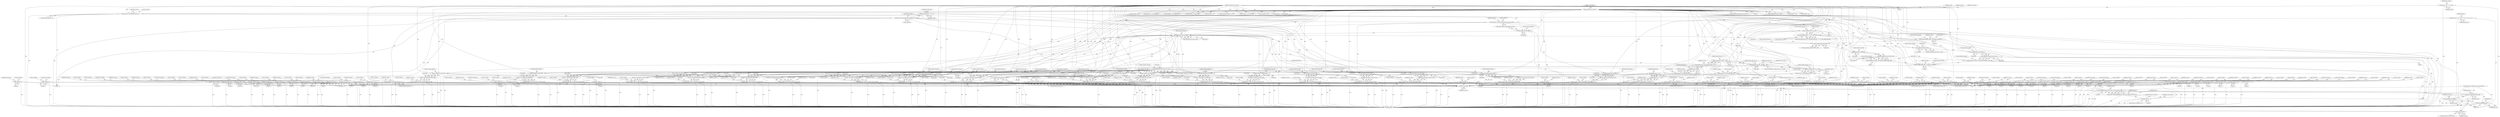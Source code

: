 digraph "0_wildmidi_660b513d99bced8783a4a5984ac2f742c74ebbdd_2@array" {
"1000560" [label="(Call,mus_prev_vol[mus_data[mus_data_ofs] & 0x0f] = mus_event[2])"];
"1000180" [label="(Call,mus_event[MUS_SZ] = { 0, 0, 0, 0 })"];
"1001166" [label="(Call,(uint8_t *)mus_event)"];
"1000715" [label="(Call,mus_event[2] = 0)"];
"1000710" [label="(Call,mus_event[1] = 123)"];
"1001097" [label="(Call,mus_event[2] = mus_data[mus_data_ofs + 2])"];
"1000227" [label="(Call,memcmp(mus_data, mus_hdr, 4))"];
"1000124" [label="(MethodParameterIn,uint8_t *mus_data)"];
"1000128" [label="(Call,mus_hdr[] = { 'M', 'U', 'S', 0x1A })"];
"1001049" [label="(Call,mus_event[0] = 0xb0 | (mus_data[mus_data_ofs] & 0x0f))"];
"1001053" [label="(Call,0xb0 | (mus_data[mus_data_ofs] & 0x0f))"];
"1001055" [label="(Call,mus_data[mus_data_ofs] & 0x0f)"];
"1000469" [label="(Call,mus_data[mus_data_ofs] >> 4)"];
"1000461" [label="(Call,MUS_EVENT_DEBUG(\"After\", mus_data[mus_data_ofs], 0))"];
"1000450" [label="(Call,mus_data[mus_data_ofs] = (mus_data[mus_data_ofs] & 0xf0) | 0x0f)"];
"1000454" [label="(Call,(mus_data[mus_data_ofs] & 0xf0) | 0x0f)"];
"1000455" [label="(Call,mus_data[mus_data_ofs] & 0xf0)"];
"1000443" [label="(Call,mus_data[mus_data_ofs] & 0x0f)"];
"1000422" [label="(Call,mus_data[mus_data_ofs] & 0x0f)"];
"1000414" [label="(Call,MUS_EVENT_DEBUG(\"Before\", mus_data[mus_data_ofs], 0))"];
"1000342" [label="(Call,(mus_data[mus_data_ofs + 1] << 8) | mus_data[mus_data_ofs])"];
"1000343" [label="(Call,mus_data[mus_data_ofs + 1] << 8)"];
"1001180" [label="(Call,mus_data[mus_data_ofs] & 0x80)"];
"1000677" [label="(Call,mus_data[mus_data_ofs] & 0x0f)"];
"1001023" [label="(Call,mus_data[mus_data_ofs] & 0x0f)"];
"1000761" [label="(Call,mus_data[mus_data_ofs] & 0x0f)"];
"1000733" [label="(Call,mus_data[mus_data_ofs] & 0x0f)"];
"1000789" [label="(Call,mus_data[mus_data_ofs] & 0x0f)"];
"1000623" [label="(Call,mus_data[mus_data_ofs] & 0x0f)"];
"1000863" [label="(Call,mus_data[mus_data_ofs] & 0x0f)"];
"1000991" [label="(Call,mus_data[mus_data_ofs] & 0x0f)"];
"1000563" [label="(Call,mus_data[mus_data_ofs] & 0x0f)"];
"1000530" [label="(Call,mus_data[mus_data_ofs] & 0x0f)"];
"1000602" [label="(Call,mus_data[mus_data_ofs] & 0x0f)"];
"1000582" [label="(Call,mus_data[mus_data_ofs] & 0x0f)"];
"1000927" [label="(Call,mus_data[mus_data_ofs] & 0x0f)"];
"1000486" [label="(Call,mus_data[mus_data_ofs] & 0x0f)"];
"1001087" [label="(Call,mus_data[mus_data_ofs] & 0x0f)"];
"1000705" [label="(Call,mus_data[mus_data_ofs] & 0x0f)"];
"1000831" [label="(Call,mus_data[mus_data_ofs] & 0x0f)"];
"1000959" [label="(Call,mus_data[mus_data_ofs] & 0x0f)"];
"1000895" [label="(Call,mus_data[mus_data_ofs] & 0x0f)"];
"1001119" [label="(Call,mus_data[mus_data_ofs] & 0x0f)"];
"1000429" [label="(Call,mus_data[mus_data_ofs] = (mus_data[mus_data_ofs] & 0xf0) | 0x09)"];
"1000433" [label="(Call,(mus_data[mus_data_ofs] & 0xf0) | 0x09)"];
"1000434" [label="(Call,mus_data[mus_data_ofs] & 0xf0)"];
"1000845" [label="(Call,mus_event[2] = 0)"];
"1001106" [label="(Call,mus_event[3] = 0)"];
"1000748" [label="(Call,mus_event[3] = 0)"];
"1000946" [label="(Call,mus_event[3] = 0)"];
"1000857" [label="(Call,mus_event[0] = 0xb0 | (mus_data[mus_data_ofs] & 0x0f))"];
"1000861" [label="(Call,0xb0 | (mus_data[mus_data_ofs] & 0x0f))"];
"1000850" [label="(Call,mus_event[3] = 0)"];
"1000804" [label="(Call,mus_event[3] = 0)"];
"1001074" [label="(Call,mus_event[3] = 0)"];
"1000637" [label="(Call,mus_event[1] = pitchbend_tmp & 0x7f)"];
"1000641" [label="(Call,pitchbend_tmp & 0x7f)"];
"1000628" [label="(Call,pitchbend_tmp = mus_data[mus_data_ofs + 1] << 6)"];
"1000630" [label="(Call,mus_data[mus_data_ofs + 1] << 6)"];
"1000539" [label="(Call,mus_data[mus_data_ofs + 1] & 0x7f)"];
"1000513" [label="(Call,mus_data[mus_data_ofs + 1] & 0x80)"];
"1000699" [label="(Call,mus_event[0] = 0xb0 | (mus_data[mus_data_ofs] & 0x0f))"];
"1000703" [label="(Call,0xb0 | (mus_data[mus_data_ofs] & 0x0f))"];
"1000524" [label="(Call,mus_event[0] = 0x90 | (mus_data[mus_data_ofs] & 0x0f))"];
"1000528" [label="(Call,0x90 | (mus_data[mus_data_ofs] & 0x0f))"];
"1000692" [label="(Call,mus_event[3] = 0)"];
"1001129" [label="(Call,mus_event[2] = mus_data[mus_data_ofs + 2])"];
"1001113" [label="(Call,mus_event[0] = 0xb0 | (mus_data[mus_data_ofs] & 0x0f))"];
"1001117" [label="(Call,0xb0 | (mus_data[mus_data_ofs] & 0x0f))"];
"1000873" [label="(Call,mus_event[2] = mus_data[mus_data_ofs + 2])"];
"1001065" [label="(Call,mus_event[2] = mus_data[mus_data_ofs + 2])"];
"1000882" [label="(Call,mus_event[3] = 0)"];
"1000505" [label="(Call,mus_event[3] = 0)"];
"1001060" [label="(Call,mus_event[1] = 93)"];
"1000576" [label="(Call,mus_event[0] = 0x90 | (mus_data[mus_data_ofs] & 0x0f))"];
"1000580" [label="(Call,0x90 | (mus_data[mus_data_ofs] & 0x0f))"];
"1000617" [label="(Call,mus_event[0] = 0xe0 | (mus_data[mus_data_ofs] & 0x0f))"];
"1000621" [label="(Call,0xe0 | (mus_data[mus_data_ofs] & 0x0f))"];
"1000964" [label="(Call,mus_event[1] = 10)"];
"1000743" [label="(Call,mus_event[2] = 0)"];
"1000937" [label="(Call,mus_event[2] = mus_data[mus_data_ofs + 2])"];
"1000596" [label="(Call,mus_event[2] = mus_prev_vol[mus_data[mus_data_ofs] & 0x0f])"];
"1000187" [label="(Call,mus_prev_vol[] = { 0, 0, 0, 0, 0, 0, 0, 0, 0, 0, 0, 0, 0, 0, 0, 0 })"];
"1000560" [label="(Call,mus_prev_vol[mus_data[mus_data_ofs] & 0x0f] = mus_event[2])"];
"1000546" [label="(Call,mus_event[2] = mus_data[mus_data_ofs + 2])"];
"1000682" [label="(Call,mus_event[1] = 120)"];
"1000905" [label="(Call,mus_event[2] = mus_data[mus_data_ofs + 2])"];
"1000978" [label="(Call,mus_event[3] = 0)"];
"1000766" [label="(Call,mus_event[1] = 127)"];
"1000738" [label="(Call,mus_event[1] = 126)"];
"1000587" [label="(Call,mus_event[1] = mus_data[mus_data_ofs + 1])"];
"1000794" [label="(Call,mus_event[1] = 121)"];
"1000607" [label="(Call,mus_event[3] = 0)"];
"1000996" [label="(Call,mus_event[1] = 11)"];
"1001017" [label="(Call,mus_event[0] = 0xb0 | (mus_data[mus_data_ofs] & 0x0f))"];
"1001021" [label="(Call,0xb0 | (mus_data[mus_data_ofs] & 0x0f))"];
"1000889" [label="(Call,mus_event[0] = 0xb0 | (mus_data[mus_data_ofs] & 0x0f))"];
"1000893" [label="(Call,0xb0 | (mus_data[mus_data_ofs] & 0x0f))"];
"1000535" [label="(Call,mus_event[1] = mus_data[mus_data_ofs + 1] & 0x7f)"];
"1001138" [label="(Call,mus_event[3] = 0)"];
"1000776" [label="(Call,mus_event[3] = 0)"];
"1000671" [label="(Call,mus_event[0] = 0xb0 | (mus_data[mus_data_ofs] & 0x0f))"];
"1000675" [label="(Call,0xb0 | (mus_data[mus_data_ofs] & 0x0f))"];
"1000555" [label="(Call,mus_event[3] = 0)"];
"1000799" [label="(Call,mus_event[2] = 0)"];
"1000783" [label="(Call,mus_event[0] = 0xb0 | (mus_data[mus_data_ofs] & 0x0f))"];
"1000787" [label="(Call,0xb0 | (mus_data[mus_data_ofs] & 0x0f))"];
"1000720" [label="(Call,mus_event[3] = 0)"];
"1000500" [label="(Call,mus_event[2] = 0)"];
"1001042" [label="(Call,mus_event[3] = 0)"];
"1000932" [label="(Call,mus_event[1] = 7)"];
"1000985" [label="(Call,mus_event[0] = 0xb0 | (mus_data[mus_data_ofs] & 0x0f))"];
"1000989" [label="(Call,0xb0 | (mus_data[mus_data_ofs] & 0x0f))"];
"1001001" [label="(Call,mus_event[2] = mus_data[mus_data_ofs + 2])"];
"1000687" [label="(Call,mus_event[2] = 0)"];
"1001028" [label="(Call,mus_event[1] = 91)"];
"1001092" [label="(Call,mus_event[1] = 64)"];
"1000825" [label="(Call,mus_event[0] = 0xc0 | (mus_data[mus_data_ofs] & 0x0f))"];
"1000829" [label="(Call,0xc0 | (mus_data[mus_data_ofs] & 0x0f))"];
"1000644" [label="(Call,mus_event[2] = (pitchbend_tmp >> 7) & 0x7f)"];
"1000648" [label="(Call,(pitchbend_tmp >> 7) & 0x7f)"];
"1000649" [label="(Call,pitchbend_tmp >> 7)"];
"1001010" [label="(Call,mus_event[3] = 0)"];
"1000491" [label="(Call,mus_event[1] = mus_data[mus_data_ofs + 1])"];
"1000653" [label="(Call,mus_event[3] = 0)"];
"1000969" [label="(Call,mus_event[2] = mus_data[mus_data_ofs + 2])"];
"1000914" [label="(Call,mus_event[3] = 0)"];
"1000480" [label="(Call,mus_event[0] = 0x80 | (mus_data[mus_data_ofs] & 0x0f))"];
"1000484" [label="(Call,0x80 | (mus_data[mus_data_ofs] & 0x0f))"];
"1000953" [label="(Call,mus_event[0] = 0xb0 | (mus_data[mus_data_ofs] & 0x0f))"];
"1000957" [label="(Call,0xb0 | (mus_data[mus_data_ofs] & 0x0f))"];
"1000727" [label="(Call,mus_event[0] = 0xb0 | (mus_data[mus_data_ofs] & 0x0f))"];
"1000731" [label="(Call,0xb0 | (mus_data[mus_data_ofs] & 0x0f))"];
"1000771" [label="(Call,mus_event[2] = 0)"];
"1000755" [label="(Call,mus_event[0] = 0xb0 | (mus_data[mus_data_ofs] & 0x0f))"];
"1000759" [label="(Call,0xb0 | (mus_data[mus_data_ofs] & 0x0f))"];
"1000836" [label="(Call,mus_event[1] = mus_data[mus_data_ofs + 2])"];
"1000921" [label="(Call,mus_event[0] = 0xb0 | (mus_data[mus_data_ofs] & 0x0f))"];
"1000925" [label="(Call,0xb0 | (mus_data[mus_data_ofs] & 0x0f))"];
"1001033" [label="(Call,mus_event[2] = mus_data[mus_data_ofs + 2])"];
"1001124" [label="(Call,mus_event[1] = 67)"];
"1000900" [label="(Call,mus_event[1] = 1)"];
"1000868" [label="(Call,mus_event[1] = 0)"];
"1001081" [label="(Call,mus_event[0] = 0xb0 | (mus_data[mus_data_ofs] & 0x0f))"];
"1001085" [label="(Call,0xb0 | (mus_data[mus_data_ofs] & 0x0f))"];
"1001164" [label="(Call,_WM_SetupMidiEvent(mus_mdi, (uint8_t *)mus_event, MUS_SZ, 0))"];
"1001162" [label="(Call,setup_ret = _WM_SetupMidiEvent(mus_mdi, (uint8_t *)mus_event, MUS_SZ, 0))"];
"1001172" [label="(Call,setup_ret == 0)"];
"1001283" [label="(Call,_WM_midi_setup_endoftrack(mus_mdi))"];
"1001312" [label="(Call,_WM_ResetToStart(mus_mdi))"];
"1001321" [label="(Return,return (mus_mdi);)"];
"1001323" [label="(Call,_WM_freeMDI(mus_mdi))"];
"1000624" [label="(Call,mus_data[mus_data_ofs])"];
"1000484" [label="(Call,0x80 | (mus_data[mus_data_ofs] & 0x0f))"];
"1000883" [label="(Call,mus_event[3])"];
"1000889" [label="(Call,mus_event[0] = 0xb0 | (mus_data[mus_data_ofs] & 0x0f))"];
"1000692" [label="(Call,mus_event[3] = 0)"];
"1000932" [label="(Call,mus_event[1] = 7)"];
"1000902" [label="(Identifier,mus_event)"];
"1000447" [label="(Literal,0x0f)"];
"1000591" [label="(Call,mus_data[mus_data_ofs + 1])"];
"1000756" [label="(Call,mus_event[0])"];
"1001064" [label="(Literal,93)"];
"1000875" [label="(Identifier,mus_event)"];
"1000471" [label="(Identifier,mus_data)"];
"1001033" [label="(Call,mus_event[2] = mus_data[mus_data_ofs + 2])"];
"1000858" [label="(Call,mus_event[0])"];
"1000906" [label="(Call,mus_event[2])"];
"1000513" [label="(Call,mus_data[mus_data_ofs + 1] & 0x80)"];
"1000846" [label="(Call,mus_event[2])"];
"1001327" [label="(MethodReturn,RET)"];
"1000276" [label="(Call,mus_data[11] << 8)"];
"1000342" [label="(Call,(mus_data[mus_data_ofs + 1] << 8) | mus_data[mus_data_ofs])"];
"1000947" [label="(Call,mus_event[3])"];
"1000794" [label="(Call,mus_event[1] = 121)"];
"1000831" [label="(Call,mus_data[mus_data_ofs] & 0x0f)"];
"1000978" [label="(Call,mus_event[3] = 0)"];
"1001111" [label="(ControlStructure,break;)"];
"1000586" [label="(Literal,0x0f)"];
"1000719" [label="(Literal,0)"];
"1000790" [label="(Call,mus_data[mus_data_ofs])"];
"1000985" [label="(Call,mus_event[0] = 0xb0 | (mus_data[mus_data_ofs] & 0x0f))"];
"1000789" [label="(Call,mus_data[mus_data_ofs] & 0x0f)"];
"1000696" [label="(Literal,0)"];
"1000722" [label="(Identifier,mus_event)"];
"1001138" [label="(Call,mus_event[3] = 0)"];
"1001047" [label="(ControlStructure,break;)"];
"1001043" [label="(Call,mus_event[3])"];
"1001034" [label="(Call,mus_event[2])"];
"1000872" [label="(Literal,0)"];
"1000424" [label="(Identifier,mus_data)"];
"1000514" [label="(Call,mus_data[mus_data_ofs + 1])"];
"1000951" [label="(ControlStructure,break;)"];
"1000226" [label="(ControlStructure,if (memcmp(mus_data, mus_hdr, 4)))"];
"1000922" [label="(Call,mus_event[0])"];
"1000555" [label="(Call,mus_event[3] = 0)"];
"1001123" [label="(Literal,0x0f)"];
"1000699" [label="(Call,mus_event[0] = 0xb0 | (mus_data[mus_data_ofs] & 0x0f))"];
"1000826" [label="(Call,mus_event[0])"];
"1000772" [label="(Call,mus_event[2])"];
"1000783" [label="(Call,mus_event[0] = 0xb0 | (mus_data[mus_data_ofs] & 0x0f))"];
"1000936" [label="(Literal,7)"];
"1000657" [label="(Literal,0)"];
"1001012" [label="(Identifier,mus_event)"];
"1000717" [label="(Identifier,mus_event)"];
"1001079" [label="(ControlStructure,break;)"];
"1000678" [label="(Call,mus_data[mus_data_ofs])"];
"1001060" [label="(Call,mus_event[1] = 93)"];
"1000725" [label="(ControlStructure,break;)"];
"1000823" [label="(Block,)"];
"1001125" [label="(Call,mus_event[1])"];
"1001171" [label="(ControlStructure,if (setup_ret == 0))"];
"1000460" [label="(Literal,0x0f)"];
"1001130" [label="(Call,mus_event[2])"];
"1000536" [label="(Call,mus_event[1])"];
"1000740" [label="(Identifier,mus_event)"];
"1000998" [label="(Identifier,mus_event)"];
"1001169" [label="(Identifier,MUS_SZ)"];
"1000896" [label="(Call,mus_data[mus_data_ofs])"];
"1001054" [label="(Literal,0xb0)"];
"1001106" [label="(Call,mus_event[3] = 0)"];
"1000832" [label="(Call,mus_data[mus_data_ofs])"];
"1000504" [label="(Literal,0)"];
"1000621" [label="(Call,0xe0 | (mus_data[mus_data_ofs] & 0x0f))"];
"1000559" [label="(Literal,0)"];
"1000253" [label="(Call,(mus_data[7] << 8) | mus_data[6])"];
"1000421" [label="(Call,(mus_data[mus_data_ofs] & 0x0f) == 0x0f)"];
"1001143" [label="(ControlStructure,break;)"];
"1000671" [label="(Call,mus_event[0] = 0xb0 | (mus_data[mus_data_ofs] & 0x0f))"];
"1001172" [label="(Call,setup_ret == 0)"];
"1000989" [label="(Call,0xb0 | (mus_data[mus_data_ofs] & 0x0f))"];
"1000715" [label="(Call,mus_event[2] = 0)"];
"1000580" [label="(Call,0x90 | (mus_data[mus_data_ofs] & 0x0f))"];
"1000937" [label="(Call,mus_event[2] = mus_data[mus_data_ofs + 2])"];
"1001032" [label="(Literal,91)"];
"1000547" [label="(Call,mus_event[2])"];
"1000642" [label="(Identifier,pitchbend_tmp)"];
"1000780" [label="(Literal,0)"];
"1000617" [label="(Call,mus_event[0] = 0xe0 | (mus_data[mus_data_ofs] & 0x0f))"];
"1001010" [label="(Call,mus_event[3] = 0)"];
"1000928" [label="(Call,mus_data[mus_data_ofs])"];
"1000587" [label="(Call,mus_event[1] = mus_data[mus_data_ofs + 1])"];
"1000611" [label="(Literal,0)"];
"1000506" [label="(Call,mus_event[3])"];
"1000338" [label="(Call,mus_mid_instr[mus_instr_cnt] = (mus_data[mus_data_ofs + 1] << 8) | mus_data[mus_data_ofs])"];
"1000693" [label="(Call,mus_event[3])"];
"1000529" [label="(Literal,0x90)"];
"1000124" [label="(MethodParameterIn,uint8_t *mus_data)"];
"1000480" [label="(Call,mus_event[0] = 0x80 | (mus_data[mus_data_ofs] & 0x0f))"];
"1001002" [label="(Call,mus_event[2])"];
"1001119" [label="(Call,mus_data[mus_data_ofs] & 0x0f)"];
"1000681" [label="(Literal,0x0f)"];
"1000877" [label="(Call,mus_data[mus_data_ofs + 2])"];
"1000869" [label="(Call,mus_event[1])"];
"1000895" [label="(Call,mus_data[mus_data_ofs] & 0x0f)"];
"1000777" [label="(Call,mus_event[3])"];
"1001170" [label="(Literal,0)"];
"1000840" [label="(Call,mus_data[mus_data_ofs + 2])"];
"1000874" [label="(Call,mus_event[2])"];
"1001108" [label="(Identifier,mus_event)"];
"1001312" [label="(Call,_WM_ResetToStart(mus_mdi))"];
"1000733" [label="(Call,mus_data[mus_data_ofs] & 0x0f)"];
"1000755" [label="(Call,mus_event[0] = 0xb0 | (mus_data[mus_data_ofs] & 0x0f))"];
"1000290" [label="(Call,(mus_data[13] << 8) | mus_data[12])"];
"1001021" [label="(Call,0xb0 | (mus_data[mus_data_ofs] & 0x0f))"];
"1001029" [label="(Call,mus_event[1])"];
"1000734" [label="(Call,mus_data[mus_data_ofs])"];
"1000629" [label="(Identifier,pitchbend_tmp)"];
"1000429" [label="(Call,mus_data[mus_data_ofs] = (mus_data[mus_data_ofs] & 0xf0) | 0x09)"];
"1000574" [label="(Identifier,mus_event_size)"];
"1001168" [label="(Identifier,mus_event)"];
"1000753" [label="(ControlStructure,break;)"];
"1000524" [label="(Call,mus_event[0] = 0x90 | (mus_data[mus_data_ofs] & 0x0f))"];
"1000677" [label="(Call,mus_data[mus_data_ofs] & 0x0f)"];
"1000535" [label="(Call,mus_event[1] = mus_data[mus_data_ofs + 1] & 0x7f)"];
"1000419" [label="(Literal,0)"];
"1000915" [label="(Call,mus_event[3])"];
"1000799" [label="(Call,mus_event[2] = 0)"];
"1000264" [label="(Call,(mus_data[9] << 8) | mus_data[8])"];
"1000444" [label="(Call,mus_data[mus_data_ofs])"];
"1000836" [label="(Call,mus_event[1] = mus_data[mus_data_ofs + 2])"];
"1000568" [label="(Call,mus_event[2])"];
"1000919" [label="(ControlStructure,break;)"];
"1000742" [label="(Literal,126)"];
"1001087" [label="(Call,mus_data[mus_data_ofs] & 0x0f)"];
"1000884" [label="(Identifier,mus_event)"];
"1000854" [label="(Literal,0)"];
"1000468" [label="(Call,(mus_data[mus_data_ofs] >> 4) & 0x07)"];
"1000637" [label="(Call,mus_event[1] = pitchbend_tmp & 0x7f)"];
"1000687" [label="(Call,mus_event[2] = 0)"];
"1000462" [label="(Literal,\"After\")"];
"1001176" [label="(ControlStructure,goto _mus_end;)"];
"1000456" [label="(Call,mus_data[mus_data_ofs])"];
"1000422" [label="(Call,mus_data[mus_data_ofs] & 0x0f)"];
"1001027" [label="(Literal,0x0f)"];
"1001014" [label="(Literal,0)"];
"1000886" [label="(Literal,0)"];
"1001177" [label="(JumpTarget,_mus_next_data:)"];
"1001066" [label="(Call,mus_event[2])"];
"1000638" [label="(Call,mus_event[1])"];
"1000646" [label="(Identifier,mus_event)"];
"1000905" [label="(Call,mus_event[2] = mus_data[mus_data_ofs + 2])"];
"1000567" [label="(Literal,0x0f)"];
"1000684" [label="(Identifier,mus_event)"];
"1000804" [label="(Call,mus_event[3] = 0)"];
"1000502" [label="(Identifier,mus_event)"];
"1000825" [label="(Call,mus_event[0] = 0xc0 | (mus_data[mus_data_ofs] & 0x0f))"];
"1000350" [label="(Call,mus_data[mus_data_ofs])"];
"1000581" [label="(Literal,0x90)"];
"1000990" [label="(Literal,0xb0)"];
"1000760" [label="(Literal,0xb0)"];
"1000344" [label="(Call,mus_data[mus_data_ofs + 1])"];
"1000770" [label="(Literal,127)"];
"1000863" [label="(Call,mus_data[mus_data_ofs] & 0x0f)"];
"1000510" [label="(ControlStructure,break;)"];
"1000916" [label="(Identifier,mus_event)"];
"1000980" [label="(Identifier,mus_event)"];
"1001163" [label="(Identifier,setup_ret)"];
"1000744" [label="(Call,mus_event[2])"];
"1001099" [label="(Identifier,mus_event)"];
"1000129" [label="(Identifier,mus_hdr)"];
"1000520" [label="(Block,)"];
"1000960" [label="(Call,mus_data[mus_data_ofs])"];
"1000838" [label="(Identifier,mus_event)"];
"1000469" [label="(Call,mus_data[mus_data_ofs] >> 4)"];
"1000415" [label="(Literal,\"Before\")"];
"1001092" [label="(Call,mus_event[1] = 64)"];
"1000470" [label="(Call,mus_data[mus_data_ofs])"];
"1000450" [label="(Call,mus_data[mus_data_ofs] = (mus_data[mus_data_ofs] & 0xf0) | 0x0f)"];
"1000473" [label="(Literal,4)"];
"1001024" [label="(Call,mus_data[mus_data_ofs])"];
"1000639" [label="(Identifier,mus_event)"];
"1000721" [label="(Call,mus_event[3])"];
"1001037" [label="(Call,mus_data[mus_data_ofs + 2])"];
"1001129" [label="(Call,mus_event[2] = mus_data[mus_data_ofs + 2])"];
"1000132" [label="(Identifier,mus_song_ofs)"];
"1001053" [label="(Call,0xb0 | (mus_data[mus_data_ofs] & 0x0f))"];
"1000430" [label="(Call,mus_data[mus_data_ofs])"];
"1000191" [label="(Identifier,setup_ret)"];
"1001179" [label="(Call,!(mus_data[mus_data_ofs] & 0x80))"];
"1000771" [label="(Call,mus_event[2] = 0)"];
"1000507" [label="(Identifier,mus_event)"];
"1000459" [label="(Literal,0xf0)"];
"1001165" [label="(Identifier,mus_mdi)"];
"1000550" [label="(Call,mus_data[mus_data_ofs + 2])"];
"1001022" [label="(Literal,0xb0)"];
"1000438" [label="(Literal,0xf0)"];
"1000654" [label="(Call,mus_event[3])"];
"1000694" [label="(Identifier,mus_event)"];
"1000882" [label="(Call,mus_event[3] = 0)"];
"1000537" [label="(Identifier,mus_event)"];
"1000957" [label="(Call,0xb0 | (mus_data[mus_data_ofs] & 0x0f))"];
"1000412" [label="(Block,)"];
"1000737" [label="(Literal,0x0f)"];
"1000545" [label="(Literal,0x7f)"];
"1001069" [label="(Call,mus_data[mus_data_ofs + 2])"];
"1000704" [label="(Literal,0xb0)"];
"1000588" [label="(Call,mus_event[1])"];
"1001094" [label="(Identifier,mus_event)"];
"1001313" [label="(Identifier,mus_mdi)"];
"1000349" [label="(Literal,8)"];
"1000564" [label="(Call,mus_data[mus_data_ofs])"];
"1000766" [label="(Call,mus_event[1] = 127)"];
"1000995" [label="(Literal,0x0f)"];
"1000931" [label="(Literal,0x0f)"];
"1000509" [label="(Literal,0)"];
"1000562" [label="(Identifier,mus_prev_vol)"];
"1001003" [label="(Identifier,mus_event)"];
"1000796" [label="(Identifier,mus_event)"];
"1000454" [label="(Call,(mus_data[mus_data_ofs] & 0xf0) | 0x0f)"];
"1000490" [label="(Literal,0x0f)"];
"1000852" [label="(Identifier,mus_event)"];
"1000965" [label="(Call,mus_event[1])"];
"1001059" [label="(Literal,0x0f)"];
"1001314" [label="(JumpTarget,_mus_end:)"];
"1000618" [label="(Call,mus_event[0])"];
"1000946" [label="(Call,mus_event[3] = 0)"];
"1000857" [label="(Call,mus_event[0] = 0xb0 | (mus_data[mus_data_ofs] & 0x0f))"];
"1001113" [label="(Call,mus_event[0] = 0xb0 | (mus_data[mus_data_ofs] & 0x0f))"];
"1000628" [label="(Call,pitchbend_tmp = mus_data[mus_data_ofs + 1] << 6)"];
"1000864" [label="(Call,mus_data[mus_data_ofs])"];
"1000651" [label="(Literal,7)"];
"1000485" [label="(Literal,0x80)"];
"1001055" [label="(Call,mus_data[mus_data_ofs] & 0x0f)"];
"1000986" [label="(Call,mus_event[0])"];
"1000953" [label="(Call,mus_event[0] = 0xb0 | (mus_data[mus_data_ofs] & 0x0f))"];
"1000788" [label="(Literal,0xb0)"];
"1000561" [label="(Call,mus_prev_vol[mus_data[mus_data_ofs] & 0x0f])"];
"1000540" [label="(Call,mus_data[mus_data_ofs + 1])"];
"1000461" [label="(Call,MUS_EVENT_DEBUG(\"After\", mus_data[mus_data_ofs], 0))"];
"1000941" [label="(Call,mus_data[mus_data_ofs + 2])"];
"1001035" [label="(Identifier,mus_event)"];
"1000890" [label="(Call,mus_event[0])"];
"1000686" [label="(Literal,120)"];
"1000676" [label="(Literal,0xb0)"];
"1000761" [label="(Call,mus_data[mus_data_ofs] & 0x0f)"];
"1000714" [label="(Literal,123)"];
"1000435" [label="(Call,mus_data[mus_data_ofs])"];
"1000926" [label="(Literal,0xb0)"];
"1001181" [label="(Call,mus_data[mus_data_ofs])"];
"1000641" [label="(Call,pitchbend_tmp & 0x7f)"];
"1000500" [label="(Call,mus_event[2] = 0)"];
"1000939" [label="(Identifier,mus_event)"];
"1000914" [label="(Call,mus_event[3] = 0)"];
"1000706" [label="(Call,mus_data[mus_data_ofs])"];
"1000607" [label="(Call,mus_event[3] = 0)"];
"1001283" [label="(Call,_WM_midi_setup_endoftrack(mus_mdi))"];
"1001164" [label="(Call,_WM_SetupMidiEvent(mus_mdi, (uint8_t *)mus_event, MUS_SZ, 0))"];
"1000705" [label="(Call,mus_data[mus_data_ofs] & 0x0f)"];
"1000850" [label="(Call,mus_event[3] = 0)"];
"1001065" [label="(Call,mus_event[2] = mus_data[mus_data_ofs + 2])"];
"1000439" [label="(Literal,0x09)"];
"1000992" [label="(Call,mus_data[mus_data_ofs])"];
"1001017" [label="(Call,mus_event[0] = 0xb0 | (mus_data[mus_data_ofs] & 0x0f))"];
"1000861" [label="(Call,0xb0 | (mus_data[mus_data_ofs] & 0x0f))"];
"1000486" [label="(Call,mus_data[mus_data_ofs] & 0x0f)"];
"1000720" [label="(Call,mus_event[3] = 0)"];
"1000927" [label="(Call,mus_data[mus_data_ofs] & 0x0f)"];
"1000560" [label="(Call,mus_prev_vol[mus_data[mus_data_ofs] & 0x0f] = mus_event[2])"];
"1000983" [label="(ControlStructure,break;)"];
"1001018" [label="(Call,mus_event[0])"];
"1001085" [label="(Call,0xb0 | (mus_data[mus_data_ofs] & 0x0f))"];
"1000748" [label="(Call,mus_event[3] = 0)"];
"1001005" [label="(Call,mus_data[mus_data_ofs + 2])"];
"1000867" [label="(Literal,0x0f)"];
"1000971" [label="(Identifier,mus_event)"];
"1000181" [label="(Identifier,mus_event)"];
"1000455" [label="(Call,mus_data[mus_data_ofs] & 0xf0)"];
"1000808" [label="(Literal,0)"];
"1001117" [label="(Call,0xb0 | (mus_data[mus_data_ofs] & 0x0f))"];
"1000963" [label="(Literal,0x0f)"];
"1001324" [label="(Identifier,mus_mdi)"];
"1000762" [label="(Call,mus_data[mus_data_ofs])"];
"1000918" [label="(Literal,0)"];
"1001114" [label="(Call,mus_event[0])"];
"1000893" [label="(Call,0xb0 | (mus_data[mus_data_ofs] & 0x0f))"];
"1000750" [label="(Identifier,mus_event)"];
"1000948" [label="(Identifier,mus_event)"];
"1001074" [label="(Call,mus_event[3] = 0)"];
"1001062" [label="(Identifier,mus_event)"];
"1001093" [label="(Call,mus_event[1])"];
"1000787" [label="(Call,0xb0 | (mus_data[mus_data_ofs] & 0x0f))"];
"1001015" [label="(ControlStructure,break;)"];
"1000512" [label="(ControlStructure,if (mus_data[mus_data_ofs + 1] & 0x80))"];
"1000801" [label="(Identifier,mus_event)"];
"1000991" [label="(Call,mus_data[mus_data_ofs] & 0x0f)"];
"1000475" [label="(Block,)"];
"1000899" [label="(Literal,0x0f)"];
"1000652" [label="(Literal,0x7f)"];
"1000608" [label="(Call,mus_event[3])"];
"1000711" [label="(Call,mus_event[1])"];
"1000557" [label="(Identifier,mus_event)"];
"1000683" [label="(Call,mus_event[1])"];
"1001162" [label="(Call,setup_ret = _WM_SetupMidiEvent(mus_mdi, (uint8_t *)mus_event, MUS_SZ, 0))"];
"1000126" [label="(Block,)"];
"1001076" [label="(Identifier,mus_event)"];
"1000739" [label="(Call,mus_event[1])"];
"1000188" [label="(Identifier,mus_prev_vol)"];
"1001097" [label="(Call,mus_event[2] = mus_data[mus_data_ofs + 2])"];
"1001001" [label="(Call,mus_event[2] = mus_data[mus_data_ofs + 2])"];
"1000921" [label="(Call,mus_event[0] = 0xb0 | (mus_data[mus_data_ofs] & 0x0f))"];
"1001088" [label="(Call,mus_data[mus_data_ofs])"];
"1000925" [label="(Call,0xb0 | (mus_data[mus_data_ofs] & 0x0f))"];
"1000563" [label="(Call,mus_data[mus_data_ofs] & 0x0f)"];
"1000443" [label="(Call,mus_data[mus_data_ofs] & 0x0f)"];
"1000539" [label="(Call,mus_data[mus_data_ofs + 1] & 0x7f)"];
"1000870" [label="(Identifier,mus_event)"];
"1001166" [label="(Call,(uint8_t *)mus_event)"];
"1000954" [label="(Call,mus_event[0])"];
"1000966" [label="(Identifier,mus_event)"];
"1000598" [label="(Identifier,mus_event)"];
"1000973" [label="(Call,mus_data[mus_data_ofs + 2])"];
"1001120" [label="(Call,mus_data[mus_data_ofs])"];
"1000835" [label="(Literal,0x0f)"];
"1000493" [label="(Identifier,mus_event)"];
"1000645" [label="(Call,mus_event[2])"];
"1000530" [label="(Call,mus_data[mus_data_ofs] & 0x0f)"];
"1000495" [label="(Call,mus_data[mus_data_ofs + 1])"];
"1000648" [label="(Call,(pitchbend_tmp >> 7) & 0x7f)"];
"1000187" [label="(Call,mus_prev_vol[] = { 0, 0, 0, 0, 0, 0, 0, 0, 0, 0, 0, 0, 0, 0, 0, 0 })"];
"1001030" [label="(Identifier,mus_event)"];
"1000433" [label="(Call,(mus_data[mus_data_ofs] & 0xf0) | 0x09)"];
"1000968" [label="(Literal,10)"];
"1000964" [label="(Call,mus_event[1] = 10)"];
"1001101" [label="(Call,mus_data[mus_data_ofs + 2])"];
"1001046" [label="(Literal,0)"];
"1000653" [label="(Call,mus_event[3] = 0)"];
"1001317" [label="(ControlStructure,if (mus_mdi->reverb))"];
"1000548" [label="(Identifier,mus_event)"];
"1000451" [label="(Call,mus_data[mus_data_ofs])"];
"1000291" [label="(Call,mus_data[13] << 8)"];
"1001128" [label="(Literal,67)"];
"1000428" [label="(Block,)"];
"1000776" [label="(Call,mus_event[3] = 0)"];
"1000556" [label="(Call,mus_event[3])"];
"1001126" [label="(Identifier,mus_event)"];
"1000851" [label="(Call,mus_event[3])"];
"1000894" [label="(Literal,0xb0)"];
"1001098" [label="(Call,mus_event[2])"];
"1000534" [label="(Literal,0x0f)"];
"1001044" [label="(Identifier,mus_event)"];
"1001180" [label="(Call,mus_data[mus_data_ofs] & 0x80)"];
"1000855" [label="(ControlStructure,break;)"];
"1001284" [label="(Identifier,mus_mdi)"];
"1000227" [label="(Call,memcmp(mus_data, mus_hdr, 4))"];
"1001133" [label="(Call,mus_data[mus_data_ofs + 2])"];
"1001140" [label="(Identifier,mus_event)"];
"1000622" [label="(Literal,0xe0)"];
"1000969" [label="(Call,mus_event[2] = mus_data[mus_data_ofs + 2])"];
"1000675" [label="(Call,0xb0 | (mus_data[mus_data_ofs] & 0x0f))"];
"1000636" [label="(Literal,6)"];
"1000406" [label="(Call,_WM_midi_setup_tempo(mus_mdi, (uint32_t)tempo_f))"];
"1000655" [label="(Identifier,mus_event)"];
"1000606" [label="(Literal,0x0f)"];
"1000934" [label="(Identifier,mus_event)"];
"1001075" [label="(Call,mus_event[3])"];
"1000184" [label="(Identifier,mus_event_size)"];
"1000589" [label="(Identifier,mus_event)"];
"1000806" [label="(Identifier,mus_event)"];
"1000716" [label="(Call,mus_event[2])"];
"1000423" [label="(Call,mus_data[mus_data_ofs])"];
"1000643" [label="(Literal,0x7f)"];
"1000743" [label="(Call,mus_event[2] = 0)"];
"1000862" [label="(Literal,0xb0)"];
"1001322" [label="(Identifier,mus_mdi)"];
"1000732" [label="(Literal,0xb0)"];
"1000996" [label="(Call,mus_event[1] = 11)"];
"1000970" [label="(Call,mus_event[2])"];
"1000505" [label="(Call,mus_event[3] = 0)"];
"1001107" [label="(Call,mus_event[3])"];
"1000830" [label="(Literal,0xc0)"];
"1001000" [label="(Literal,11)"];
"1001050" [label="(Call,mus_event[0])"];
"1000481" [label="(Call,mus_event[0])"];
"1000649" [label="(Call,pitchbend_tmp >> 7)"];
"1000887" [label="(ControlStructure,break;)"];
"1001049" [label="(Call,mus_event[0] = 0xb0 | (mus_data[mus_data_ofs] & 0x0f))"];
"1000180" [label="(Call,mus_event[MUS_SZ] = { 0, 0, 0, 0 })"];
"1000228" [label="(Identifier,mus_data)"];
"1000449" [label="(Block,)"];
"1000697" [label="(ControlStructure,break;)"];
"1000900" [label="(Call,mus_event[1] = 1)"];
"1000710" [label="(Call,mus_event[1] = 123)"];
"1000767" [label="(Call,mus_event[1])"];
"1000778" [label="(Identifier,mus_event)"];
"1001204" [label="(Call,mus_data[mus_data_ofs++] & 0x7f)"];
"1001028" [label="(Call,mus_event[1] = 91)"];
"1000909" [label="(Call,mus_data[mus_data_ofs + 2])"];
"1001011" [label="(Call,mus_event[3])"];
"1000845" [label="(Call,mus_event[2] = 0)"];
"1000672" [label="(Call,mus_event[0])"];
"1000572" [label="(Block,)"];
"1000800" [label="(Call,mus_event[2])"];
"1000759" [label="(Call,0xb0 | (mus_data[mus_data_ofs] & 0x0f))"];
"1000959" [label="(Call,mus_data[mus_data_ofs] & 0x0f)"];
"1000351" [label="(Identifier,mus_data)"];
"1000658" [label="(ControlStructure,break;)"];
"1001091" [label="(Literal,0x0f)"];
"1000546" [label="(Call,mus_event[2] = mus_data[mus_data_ofs + 2])"];
"1000644" [label="(Call,mus_event[2] = (pitchbend_tmp >> 7) & 0x7f)"];
"1000427" [label="(Literal,0x0f)"];
"1000809" [label="(ControlStructure,break;)"];
"1000241" [label="(Identifier,mus_song_len)"];
"1000576" [label="(Call,mus_event[0] = 0x90 | (mus_data[mus_data_ofs] & 0x0f))"];
"1000700" [label="(Call,mus_event[0])"];
"1001081" [label="(Call,mus_event[0] = 0xb0 | (mus_data[mus_data_ofs] & 0x0f))"];
"1000519" [label="(Literal,0x80)"];
"1000938" [label="(Call,mus_event[2])"];
"1001086" [label="(Literal,0xb0)"];
"1001118" [label="(Literal,0xb0)"];
"1000868" [label="(Call,mus_event[1] = 0)"];
"1000602" [label="(Call,mus_data[mus_data_ofs] & 0x0f)"];
"1000805" [label="(Call,mus_event[3])"];
"1000669" [label="(Block,)"];
"1000688" [label="(Call,mus_event[2])"];
"1000242" [label="(Call,(mus_data[5] << 8) | mus_data[4])"];
"1000265" [label="(Call,mus_data[9] << 8)"];
"1000712" [label="(Identifier,mus_event)"];
"1000491" [label="(Call,mus_event[1] = mus_data[mus_data_ofs + 1])"];
"1000627" [label="(Literal,0x0f)"];
"1001142" [label="(Literal,0)"];
"1000650" [label="(Identifier,pitchbend_tmp)"];
"1000233" [label="(Identifier,__FUNCTION__)"];
"1000275" [label="(Call,(mus_data[11] << 8) | mus_data[10])"];
"1000745" [label="(Identifier,mus_event)"];
"1000229" [label="(Identifier,mus_hdr)"];
"1000442" [label="(Call,(mus_data[mus_data_ofs] & 0x0f) == 0x09)"];
"1000798" [label="(Literal,121)"];
"1001078" [label="(Literal,0)"];
"1000982" [label="(Literal,0)"];
"1000128" [label="(Call,mus_hdr[] = { 'M', 'U', 'S', 0x1A })"];
"1001210" [label="(Call,mus_data[mus_data_ofs - 1] & 0x80)"];
"1000768" [label="(Identifier,mus_event)"];
"1000582" [label="(Call,mus_data[mus_data_ofs] & 0x0f)"];
"1000463" [label="(Call,mus_data[mus_data_ofs])"];
"1000724" [label="(Literal,0)"];
"1001061" [label="(Call,mus_event[1])"];
"1000474" [label="(Literal,0x07)"];
"1000727" [label="(Call,mus_event[0] = 0xb0 | (mus_data[mus_data_ofs] & 0x0f))"];
"1000612" [label="(ControlStructure,break;)"];
"1000501" [label="(Call,mus_event[2])"];
"1000682" [label="(Call,mus_event[1] = 120)"];
"1000416" [label="(Call,mus_data[mus_data_ofs])"];
"1000600" [label="(Call,mus_prev_vol[mus_data[mus_data_ofs] & 0x0f])"];
"1000631" [label="(Call,mus_data[mus_data_ofs + 1])"];
"1000775" [label="(Literal,0)"];
"1000426" [label="(Literal,0x0f)"];
"1001323" [label="(Call,_WM_freeMDI(mus_mdi))"];
"1001321" [label="(Return,return (mus_mdi);)"];
"1000781" [label="(ControlStructure,break;)"];
"1000904" [label="(Literal,1)"];
"1000583" [label="(Call,mus_data[mus_data_ofs])"];
"1001174" [label="(Literal,0)"];
"1000703" [label="(Call,0xb0 | (mus_data[mus_data_ofs] & 0x0f))"];
"1001110" [label="(Literal,0)"];
"1001173" [label="(Identifier,setup_ret)"];
"1000829" [label="(Call,0xc0 | (mus_data[mus_data_ofs] & 0x0f))"];
"1000873" [label="(Call,mus_event[2] = mus_data[mus_data_ofs + 2])"];
"1000466" [label="(Literal,0)"];
"1000793" [label="(Literal,0x0f)"];
"1000630" [label="(Call,mus_data[mus_data_ofs + 1] << 6)"];
"1000691" [label="(Literal,0)"];
"1000254" [label="(Call,mus_data[7] << 8)"];
"1000837" [label="(Call,mus_event[1])"];
"1000577" [label="(Call,mus_event[0])"];
"1000522" [label="(Identifier,mus_event_size)"];
"1000731" [label="(Call,0xb0 | (mus_data[mus_data_ofs] & 0x0f))"];
"1000907" [label="(Identifier,mus_event)"];
"1000492" [label="(Call,mus_event[1])"];
"1000414" [label="(Call,MUS_EVENT_DEBUG(\"Before\", mus_data[mus_data_ofs], 0))"];
"1000933" [label="(Call,mus_event[1])"];
"1001096" [label="(Literal,64)"];
"1000849" [label="(Literal,0)"];
"1000623" [label="(Call,mus_data[mus_data_ofs] & 0x0f)"];
"1000487" [label="(Call,mus_data[mus_data_ofs])"];
"1001067" [label="(Identifier,mus_event)"];
"1001326" [label="(Identifier,NULL)"];
"1000243" [label="(Call,mus_data[5] << 8)"];
"1000979" [label="(Call,mus_event[3])"];
"1000603" [label="(Call,mus_data[mus_data_ofs])"];
"1000795" [label="(Call,mus_event[1])"];
"1000950" [label="(Literal,0)"];
"1000997" [label="(Call,mus_event[1])"];
"1000531" [label="(Call,mus_data[mus_data_ofs])"];
"1000609" [label="(Identifier,mus_event)"];
"1001131" [label="(Identifier,mus_event)"];
"1000738" [label="(Call,mus_event[1] = 126)"];
"1000528" [label="(Call,0x90 | (mus_data[mus_data_ofs] & 0x0f))"];
"1000752" [label="(Literal,0)"];
"1000784" [label="(Call,mus_event[0])"];
"1001023" [label="(Call,mus_data[mus_data_ofs] & 0x0f)"];
"1000847" [label="(Identifier,mus_event)"];
"1001288" [label="(Identifier,mus_mdi)"];
"1001082" [label="(Call,mus_event[0])"];
"1000749" [label="(Call,mus_event[3])"];
"1000596" [label="(Call,mus_event[2] = mus_prev_vol[mus_data[mus_data_ofs] & 0x0f])"];
"1000958" [label="(Literal,0xb0)"];
"1000525" [label="(Call,mus_event[0])"];
"1000803" [label="(Literal,0)"];
"1000901" [label="(Call,mus_event[1])"];
"1000597" [label="(Call,mus_event[2])"];
"1000230" [label="(Literal,4)"];
"1000747" [label="(Literal,0)"];
"1000728" [label="(Call,mus_event[0])"];
"1000689" [label="(Identifier,mus_event)"];
"1000448" [label="(Literal,0x09)"];
"1001042" [label="(Call,mus_event[3] = 0)"];
"1001056" [label="(Call,mus_data[mus_data_ofs])"];
"1001139" [label="(Call,mus_event[3])"];
"1000773" [label="(Identifier,mus_event)"];
"1001184" [label="(Literal,0x80)"];
"1000343" [label="(Call,mus_data[mus_data_ofs + 1] << 8)"];
"1001124" [label="(Call,mus_event[1] = 67)"];
"1000434" [label="(Call,mus_data[mus_data_ofs] & 0xf0)"];
"1000709" [label="(Literal,0x0f)"];
"1000765" [label="(Literal,0x0f)"];
"1000560" -> "1000520"  [label="AST: "];
"1000560" -> "1000568"  [label="CFG: "];
"1000561" -> "1000560"  [label="AST: "];
"1000568" -> "1000560"  [label="AST: "];
"1000612" -> "1000560"  [label="CFG: "];
"1000560" -> "1001327"  [label="DDG: "];
"1000560" -> "1001327"  [label="DDG: "];
"1000180" -> "1000560"  [label="DDG: "];
"1001166" -> "1000560"  [label="DDG: "];
"1000546" -> "1000560"  [label="DDG: "];
"1000560" -> "1000596"  [label="DDG: "];
"1000180" -> "1000126"  [label="AST: "];
"1000180" -> "1000181"  [label="CFG: "];
"1000181" -> "1000180"  [label="AST: "];
"1000184" -> "1000180"  [label="CFG: "];
"1000180" -> "1001327"  [label="DDG: "];
"1000180" -> "1001166"  [label="DDG: "];
"1001166" -> "1001164"  [label="AST: "];
"1001166" -> "1001168"  [label="CFG: "];
"1001167" -> "1001166"  [label="AST: "];
"1001168" -> "1001166"  [label="AST: "];
"1001169" -> "1001166"  [label="CFG: "];
"1001166" -> "1001327"  [label="DDG: "];
"1001166" -> "1001164"  [label="DDG: "];
"1000715" -> "1001166"  [label="DDG: "];
"1000710" -> "1001166"  [label="DDG: "];
"1001097" -> "1001166"  [label="DDG: "];
"1001049" -> "1001166"  [label="DDG: "];
"1000845" -> "1001166"  [label="DDG: "];
"1001106" -> "1001166"  [label="DDG: "];
"1000748" -> "1001166"  [label="DDG: "];
"1000946" -> "1001166"  [label="DDG: "];
"1000857" -> "1001166"  [label="DDG: "];
"1000850" -> "1001166"  [label="DDG: "];
"1000804" -> "1001166"  [label="DDG: "];
"1001074" -> "1001166"  [label="DDG: "];
"1000637" -> "1001166"  [label="DDG: "];
"1000699" -> "1001166"  [label="DDG: "];
"1000524" -> "1001166"  [label="DDG: "];
"1000692" -> "1001166"  [label="DDG: "];
"1001129" -> "1001166"  [label="DDG: "];
"1001113" -> "1001166"  [label="DDG: "];
"1000873" -> "1001166"  [label="DDG: "];
"1001065" -> "1001166"  [label="DDG: "];
"1000882" -> "1001166"  [label="DDG: "];
"1000505" -> "1001166"  [label="DDG: "];
"1001060" -> "1001166"  [label="DDG: "];
"1000576" -> "1001166"  [label="DDG: "];
"1000617" -> "1001166"  [label="DDG: "];
"1000964" -> "1001166"  [label="DDG: "];
"1000743" -> "1001166"  [label="DDG: "];
"1000937" -> "1001166"  [label="DDG: "];
"1000596" -> "1001166"  [label="DDG: "];
"1000682" -> "1001166"  [label="DDG: "];
"1000905" -> "1001166"  [label="DDG: "];
"1000978" -> "1001166"  [label="DDG: "];
"1000766" -> "1001166"  [label="DDG: "];
"1000738" -> "1001166"  [label="DDG: "];
"1000587" -> "1001166"  [label="DDG: "];
"1000794" -> "1001166"  [label="DDG: "];
"1000607" -> "1001166"  [label="DDG: "];
"1000996" -> "1001166"  [label="DDG: "];
"1001017" -> "1001166"  [label="DDG: "];
"1000889" -> "1001166"  [label="DDG: "];
"1000535" -> "1001166"  [label="DDG: "];
"1001138" -> "1001166"  [label="DDG: "];
"1000776" -> "1001166"  [label="DDG: "];
"1000671" -> "1001166"  [label="DDG: "];
"1000555" -> "1001166"  [label="DDG: "];
"1000799" -> "1001166"  [label="DDG: "];
"1000783" -> "1001166"  [label="DDG: "];
"1000720" -> "1001166"  [label="DDG: "];
"1000500" -> "1001166"  [label="DDG: "];
"1001042" -> "1001166"  [label="DDG: "];
"1000932" -> "1001166"  [label="DDG: "];
"1000985" -> "1001166"  [label="DDG: "];
"1001001" -> "1001166"  [label="DDG: "];
"1000687" -> "1001166"  [label="DDG: "];
"1001028" -> "1001166"  [label="DDG: "];
"1001092" -> "1001166"  [label="DDG: "];
"1000825" -> "1001166"  [label="DDG: "];
"1000644" -> "1001166"  [label="DDG: "];
"1001010" -> "1001166"  [label="DDG: "];
"1000491" -> "1001166"  [label="DDG: "];
"1000653" -> "1001166"  [label="DDG: "];
"1000969" -> "1001166"  [label="DDG: "];
"1000914" -> "1001166"  [label="DDG: "];
"1000480" -> "1001166"  [label="DDG: "];
"1000953" -> "1001166"  [label="DDG: "];
"1000727" -> "1001166"  [label="DDG: "];
"1000771" -> "1001166"  [label="DDG: "];
"1000755" -> "1001166"  [label="DDG: "];
"1000836" -> "1001166"  [label="DDG: "];
"1000921" -> "1001166"  [label="DDG: "];
"1001033" -> "1001166"  [label="DDG: "];
"1001124" -> "1001166"  [label="DDG: "];
"1000900" -> "1001166"  [label="DDG: "];
"1000868" -> "1001166"  [label="DDG: "];
"1001081" -> "1001166"  [label="DDG: "];
"1000546" -> "1001166"  [label="DDG: "];
"1000715" -> "1000669"  [label="AST: "];
"1000715" -> "1000719"  [label="CFG: "];
"1000716" -> "1000715"  [label="AST: "];
"1000719" -> "1000715"  [label="AST: "];
"1000722" -> "1000715"  [label="CFG: "];
"1000715" -> "1001327"  [label="DDG: "];
"1000710" -> "1000669"  [label="AST: "];
"1000710" -> "1000714"  [label="CFG: "];
"1000711" -> "1000710"  [label="AST: "];
"1000714" -> "1000710"  [label="AST: "];
"1000717" -> "1000710"  [label="CFG: "];
"1000710" -> "1001327"  [label="DDG: "];
"1001097" -> "1000823"  [label="AST: "];
"1001097" -> "1001101"  [label="CFG: "];
"1001098" -> "1001097"  [label="AST: "];
"1001101" -> "1001097"  [label="AST: "];
"1001108" -> "1001097"  [label="CFG: "];
"1001097" -> "1001327"  [label="DDG: "];
"1001097" -> "1001327"  [label="DDG: "];
"1000227" -> "1001097"  [label="DDG: "];
"1000124" -> "1001097"  [label="DDG: "];
"1000227" -> "1000226"  [label="AST: "];
"1000227" -> "1000230"  [label="CFG: "];
"1000228" -> "1000227"  [label="AST: "];
"1000229" -> "1000227"  [label="AST: "];
"1000230" -> "1000227"  [label="AST: "];
"1000233" -> "1000227"  [label="CFG: "];
"1000241" -> "1000227"  [label="CFG: "];
"1000227" -> "1001327"  [label="DDG: "];
"1000227" -> "1001327"  [label="DDG: "];
"1000227" -> "1001327"  [label="DDG: "];
"1000124" -> "1000227"  [label="DDG: "];
"1000128" -> "1000227"  [label="DDG: "];
"1000227" -> "1000243"  [label="DDG: "];
"1000227" -> "1000242"  [label="DDG: "];
"1000227" -> "1000254"  [label="DDG: "];
"1000227" -> "1000253"  [label="DDG: "];
"1000227" -> "1000265"  [label="DDG: "];
"1000227" -> "1000264"  [label="DDG: "];
"1000227" -> "1000276"  [label="DDG: "];
"1000227" -> "1000275"  [label="DDG: "];
"1000227" -> "1000291"  [label="DDG: "];
"1000227" -> "1000290"  [label="DDG: "];
"1000227" -> "1000343"  [label="DDG: "];
"1000227" -> "1000342"  [label="DDG: "];
"1000227" -> "1000414"  [label="DDG: "];
"1000227" -> "1000422"  [label="DDG: "];
"1000227" -> "1000434"  [label="DDG: "];
"1000227" -> "1000443"  [label="DDG: "];
"1000227" -> "1000455"  [label="DDG: "];
"1000227" -> "1000461"  [label="DDG: "];
"1000227" -> "1000469"  [label="DDG: "];
"1000227" -> "1000486"  [label="DDG: "];
"1000227" -> "1000491"  [label="DDG: "];
"1000227" -> "1000513"  [label="DDG: "];
"1000227" -> "1000530"  [label="DDG: "];
"1000227" -> "1000539"  [label="DDG: "];
"1000227" -> "1000546"  [label="DDG: "];
"1000227" -> "1000563"  [label="DDG: "];
"1000227" -> "1000582"  [label="DDG: "];
"1000227" -> "1000587"  [label="DDG: "];
"1000227" -> "1000602"  [label="DDG: "];
"1000227" -> "1000623"  [label="DDG: "];
"1000227" -> "1000630"  [label="DDG: "];
"1000227" -> "1000677"  [label="DDG: "];
"1000227" -> "1000705"  [label="DDG: "];
"1000227" -> "1000733"  [label="DDG: "];
"1000227" -> "1000761"  [label="DDG: "];
"1000227" -> "1000789"  [label="DDG: "];
"1000227" -> "1000831"  [label="DDG: "];
"1000227" -> "1000836"  [label="DDG: "];
"1000227" -> "1000863"  [label="DDG: "];
"1000227" -> "1000873"  [label="DDG: "];
"1000227" -> "1000895"  [label="DDG: "];
"1000227" -> "1000905"  [label="DDG: "];
"1000227" -> "1000927"  [label="DDG: "];
"1000227" -> "1000937"  [label="DDG: "];
"1000227" -> "1000959"  [label="DDG: "];
"1000227" -> "1000969"  [label="DDG: "];
"1000227" -> "1000991"  [label="DDG: "];
"1000227" -> "1001001"  [label="DDG: "];
"1000227" -> "1001023"  [label="DDG: "];
"1000227" -> "1001033"  [label="DDG: "];
"1000227" -> "1001055"  [label="DDG: "];
"1000227" -> "1001065"  [label="DDG: "];
"1000227" -> "1001087"  [label="DDG: "];
"1000227" -> "1001119"  [label="DDG: "];
"1000227" -> "1001129"  [label="DDG: "];
"1000227" -> "1001180"  [label="DDG: "];
"1000227" -> "1001204"  [label="DDG: "];
"1000227" -> "1001210"  [label="DDG: "];
"1000124" -> "1000123"  [label="AST: "];
"1000124" -> "1001327"  [label="DDG: "];
"1000124" -> "1000243"  [label="DDG: "];
"1000124" -> "1000242"  [label="DDG: "];
"1000124" -> "1000254"  [label="DDG: "];
"1000124" -> "1000253"  [label="DDG: "];
"1000124" -> "1000265"  [label="DDG: "];
"1000124" -> "1000264"  [label="DDG: "];
"1000124" -> "1000276"  [label="DDG: "];
"1000124" -> "1000275"  [label="DDG: "];
"1000124" -> "1000291"  [label="DDG: "];
"1000124" -> "1000290"  [label="DDG: "];
"1000124" -> "1000343"  [label="DDG: "];
"1000124" -> "1000342"  [label="DDG: "];
"1000124" -> "1000414"  [label="DDG: "];
"1000124" -> "1000422"  [label="DDG: "];
"1000124" -> "1000429"  [label="DDG: "];
"1000124" -> "1000434"  [label="DDG: "];
"1000124" -> "1000443"  [label="DDG: "];
"1000124" -> "1000450"  [label="DDG: "];
"1000124" -> "1000455"  [label="DDG: "];
"1000124" -> "1000461"  [label="DDG: "];
"1000124" -> "1000469"  [label="DDG: "];
"1000124" -> "1000486"  [label="DDG: "];
"1000124" -> "1000491"  [label="DDG: "];
"1000124" -> "1000513"  [label="DDG: "];
"1000124" -> "1000530"  [label="DDG: "];
"1000124" -> "1000539"  [label="DDG: "];
"1000124" -> "1000546"  [label="DDG: "];
"1000124" -> "1000563"  [label="DDG: "];
"1000124" -> "1000582"  [label="DDG: "];
"1000124" -> "1000587"  [label="DDG: "];
"1000124" -> "1000602"  [label="DDG: "];
"1000124" -> "1000623"  [label="DDG: "];
"1000124" -> "1000630"  [label="DDG: "];
"1000124" -> "1000677"  [label="DDG: "];
"1000124" -> "1000705"  [label="DDG: "];
"1000124" -> "1000733"  [label="DDG: "];
"1000124" -> "1000761"  [label="DDG: "];
"1000124" -> "1000789"  [label="DDG: "];
"1000124" -> "1000831"  [label="DDG: "];
"1000124" -> "1000836"  [label="DDG: "];
"1000124" -> "1000863"  [label="DDG: "];
"1000124" -> "1000873"  [label="DDG: "];
"1000124" -> "1000895"  [label="DDG: "];
"1000124" -> "1000905"  [label="DDG: "];
"1000124" -> "1000927"  [label="DDG: "];
"1000124" -> "1000937"  [label="DDG: "];
"1000124" -> "1000959"  [label="DDG: "];
"1000124" -> "1000969"  [label="DDG: "];
"1000124" -> "1000991"  [label="DDG: "];
"1000124" -> "1001001"  [label="DDG: "];
"1000124" -> "1001023"  [label="DDG: "];
"1000124" -> "1001033"  [label="DDG: "];
"1000124" -> "1001055"  [label="DDG: "];
"1000124" -> "1001065"  [label="DDG: "];
"1000124" -> "1001087"  [label="DDG: "];
"1000124" -> "1001119"  [label="DDG: "];
"1000124" -> "1001129"  [label="DDG: "];
"1000124" -> "1001180"  [label="DDG: "];
"1000124" -> "1001204"  [label="DDG: "];
"1000124" -> "1001210"  [label="DDG: "];
"1000128" -> "1000126"  [label="AST: "];
"1000128" -> "1000129"  [label="CFG: "];
"1000129" -> "1000128"  [label="AST: "];
"1000132" -> "1000128"  [label="CFG: "];
"1000128" -> "1001327"  [label="DDG: "];
"1001049" -> "1000823"  [label="AST: "];
"1001049" -> "1001053"  [label="CFG: "];
"1001050" -> "1001049"  [label="AST: "];
"1001053" -> "1001049"  [label="AST: "];
"1001062" -> "1001049"  [label="CFG: "];
"1001049" -> "1001327"  [label="DDG: "];
"1001049" -> "1001327"  [label="DDG: "];
"1001053" -> "1001049"  [label="DDG: "];
"1001053" -> "1001049"  [label="DDG: "];
"1001053" -> "1001055"  [label="CFG: "];
"1001054" -> "1001053"  [label="AST: "];
"1001055" -> "1001053"  [label="AST: "];
"1001053" -> "1001327"  [label="DDG: "];
"1001055" -> "1001053"  [label="DDG: "];
"1001055" -> "1001053"  [label="DDG: "];
"1001055" -> "1001059"  [label="CFG: "];
"1001056" -> "1001055"  [label="AST: "];
"1001059" -> "1001055"  [label="AST: "];
"1001055" -> "1001327"  [label="DDG: "];
"1000469" -> "1001055"  [label="DDG: "];
"1001055" -> "1001180"  [label="DDG: "];
"1000469" -> "1000468"  [label="AST: "];
"1000469" -> "1000473"  [label="CFG: "];
"1000470" -> "1000469"  [label="AST: "];
"1000473" -> "1000469"  [label="AST: "];
"1000474" -> "1000469"  [label="CFG: "];
"1000469" -> "1001327"  [label="DDG: "];
"1000469" -> "1000468"  [label="DDG: "];
"1000469" -> "1000468"  [label="DDG: "];
"1000461" -> "1000469"  [label="DDG: "];
"1000469" -> "1000486"  [label="DDG: "];
"1000469" -> "1000530"  [label="DDG: "];
"1000469" -> "1000582"  [label="DDG: "];
"1000469" -> "1000623"  [label="DDG: "];
"1000469" -> "1000677"  [label="DDG: "];
"1000469" -> "1000705"  [label="DDG: "];
"1000469" -> "1000733"  [label="DDG: "];
"1000469" -> "1000761"  [label="DDG: "];
"1000469" -> "1000789"  [label="DDG: "];
"1000469" -> "1000831"  [label="DDG: "];
"1000469" -> "1000863"  [label="DDG: "];
"1000469" -> "1000895"  [label="DDG: "];
"1000469" -> "1000927"  [label="DDG: "];
"1000469" -> "1000959"  [label="DDG: "];
"1000469" -> "1000991"  [label="DDG: "];
"1000469" -> "1001023"  [label="DDG: "];
"1000469" -> "1001087"  [label="DDG: "];
"1000469" -> "1001119"  [label="DDG: "];
"1000469" -> "1001180"  [label="DDG: "];
"1000461" -> "1000412"  [label="AST: "];
"1000461" -> "1000466"  [label="CFG: "];
"1000462" -> "1000461"  [label="AST: "];
"1000463" -> "1000461"  [label="AST: "];
"1000466" -> "1000461"  [label="AST: "];
"1000471" -> "1000461"  [label="CFG: "];
"1000461" -> "1001327"  [label="DDG: "];
"1000450" -> "1000461"  [label="DDG: "];
"1000429" -> "1000461"  [label="DDG: "];
"1000443" -> "1000461"  [label="DDG: "];
"1000450" -> "1000449"  [label="AST: "];
"1000450" -> "1000454"  [label="CFG: "];
"1000451" -> "1000450"  [label="AST: "];
"1000454" -> "1000450"  [label="AST: "];
"1000462" -> "1000450"  [label="CFG: "];
"1000450" -> "1001327"  [label="DDG: "];
"1000454" -> "1000450"  [label="DDG: "];
"1000454" -> "1000450"  [label="DDG: "];
"1000454" -> "1000460"  [label="CFG: "];
"1000455" -> "1000454"  [label="AST: "];
"1000460" -> "1000454"  [label="AST: "];
"1000454" -> "1001327"  [label="DDG: "];
"1000455" -> "1000454"  [label="DDG: "];
"1000455" -> "1000454"  [label="DDG: "];
"1000455" -> "1000459"  [label="CFG: "];
"1000456" -> "1000455"  [label="AST: "];
"1000459" -> "1000455"  [label="AST: "];
"1000460" -> "1000455"  [label="CFG: "];
"1000443" -> "1000455"  [label="DDG: "];
"1000443" -> "1000442"  [label="AST: "];
"1000443" -> "1000447"  [label="CFG: "];
"1000444" -> "1000443"  [label="AST: "];
"1000447" -> "1000443"  [label="AST: "];
"1000448" -> "1000443"  [label="CFG: "];
"1000443" -> "1000442"  [label="DDG: "];
"1000443" -> "1000442"  [label="DDG: "];
"1000422" -> "1000443"  [label="DDG: "];
"1000422" -> "1000421"  [label="AST: "];
"1000422" -> "1000426"  [label="CFG: "];
"1000423" -> "1000422"  [label="AST: "];
"1000426" -> "1000422"  [label="AST: "];
"1000427" -> "1000422"  [label="CFG: "];
"1000422" -> "1000421"  [label="DDG: "];
"1000422" -> "1000421"  [label="DDG: "];
"1000414" -> "1000422"  [label="DDG: "];
"1000422" -> "1000434"  [label="DDG: "];
"1000414" -> "1000412"  [label="AST: "];
"1000414" -> "1000419"  [label="CFG: "];
"1000415" -> "1000414"  [label="AST: "];
"1000416" -> "1000414"  [label="AST: "];
"1000419" -> "1000414"  [label="AST: "];
"1000424" -> "1000414"  [label="CFG: "];
"1000414" -> "1001327"  [label="DDG: "];
"1000342" -> "1000414"  [label="DDG: "];
"1001180" -> "1000414"  [label="DDG: "];
"1000342" -> "1000338"  [label="AST: "];
"1000342" -> "1000350"  [label="CFG: "];
"1000343" -> "1000342"  [label="AST: "];
"1000350" -> "1000342"  [label="AST: "];
"1000338" -> "1000342"  [label="CFG: "];
"1000342" -> "1001327"  [label="DDG: "];
"1000342" -> "1000338"  [label="DDG: "];
"1000342" -> "1000338"  [label="DDG: "];
"1000343" -> "1000342"  [label="DDG: "];
"1000343" -> "1000342"  [label="DDG: "];
"1000343" -> "1000349"  [label="CFG: "];
"1000344" -> "1000343"  [label="AST: "];
"1000349" -> "1000343"  [label="AST: "];
"1000351" -> "1000343"  [label="CFG: "];
"1000343" -> "1001327"  [label="DDG: "];
"1000343" -> "1000491"  [label="DDG: "];
"1000343" -> "1000513"  [label="DDG: "];
"1000343" -> "1000630"  [label="DDG: "];
"1001180" -> "1001179"  [label="AST: "];
"1001180" -> "1001184"  [label="CFG: "];
"1001181" -> "1001180"  [label="AST: "];
"1001184" -> "1001180"  [label="AST: "];
"1001179" -> "1001180"  [label="CFG: "];
"1001180" -> "1001327"  [label="DDG: "];
"1001180" -> "1001179"  [label="DDG: "];
"1001180" -> "1001179"  [label="DDG: "];
"1000677" -> "1001180"  [label="DDG: "];
"1001023" -> "1001180"  [label="DDG: "];
"1000761" -> "1001180"  [label="DDG: "];
"1000733" -> "1001180"  [label="DDG: "];
"1000789" -> "1001180"  [label="DDG: "];
"1000623" -> "1001180"  [label="DDG: "];
"1000863" -> "1001180"  [label="DDG: "];
"1000991" -> "1001180"  [label="DDG: "];
"1000563" -> "1001180"  [label="DDG: "];
"1000602" -> "1001180"  [label="DDG: "];
"1000927" -> "1001180"  [label="DDG: "];
"1000486" -> "1001180"  [label="DDG: "];
"1001087" -> "1001180"  [label="DDG: "];
"1000705" -> "1001180"  [label="DDG: "];
"1000831" -> "1001180"  [label="DDG: "];
"1000959" -> "1001180"  [label="DDG: "];
"1000895" -> "1001180"  [label="DDG: "];
"1001119" -> "1001180"  [label="DDG: "];
"1000677" -> "1000675"  [label="AST: "];
"1000677" -> "1000681"  [label="CFG: "];
"1000678" -> "1000677"  [label="AST: "];
"1000681" -> "1000677"  [label="AST: "];
"1000675" -> "1000677"  [label="CFG: "];
"1000677" -> "1001327"  [label="DDG: "];
"1000677" -> "1000675"  [label="DDG: "];
"1000677" -> "1000675"  [label="DDG: "];
"1001023" -> "1001021"  [label="AST: "];
"1001023" -> "1001027"  [label="CFG: "];
"1001024" -> "1001023"  [label="AST: "];
"1001027" -> "1001023"  [label="AST: "];
"1001021" -> "1001023"  [label="CFG: "];
"1001023" -> "1001327"  [label="DDG: "];
"1001023" -> "1001021"  [label="DDG: "];
"1001023" -> "1001021"  [label="DDG: "];
"1000761" -> "1000759"  [label="AST: "];
"1000761" -> "1000765"  [label="CFG: "];
"1000762" -> "1000761"  [label="AST: "];
"1000765" -> "1000761"  [label="AST: "];
"1000759" -> "1000761"  [label="CFG: "];
"1000761" -> "1001327"  [label="DDG: "];
"1000761" -> "1000759"  [label="DDG: "];
"1000761" -> "1000759"  [label="DDG: "];
"1000733" -> "1000731"  [label="AST: "];
"1000733" -> "1000737"  [label="CFG: "];
"1000734" -> "1000733"  [label="AST: "];
"1000737" -> "1000733"  [label="AST: "];
"1000731" -> "1000733"  [label="CFG: "];
"1000733" -> "1001327"  [label="DDG: "];
"1000733" -> "1000731"  [label="DDG: "];
"1000733" -> "1000731"  [label="DDG: "];
"1000789" -> "1000787"  [label="AST: "];
"1000789" -> "1000793"  [label="CFG: "];
"1000790" -> "1000789"  [label="AST: "];
"1000793" -> "1000789"  [label="AST: "];
"1000787" -> "1000789"  [label="CFG: "];
"1000789" -> "1001327"  [label="DDG: "];
"1000789" -> "1000787"  [label="DDG: "];
"1000789" -> "1000787"  [label="DDG: "];
"1000623" -> "1000621"  [label="AST: "];
"1000623" -> "1000627"  [label="CFG: "];
"1000624" -> "1000623"  [label="AST: "];
"1000627" -> "1000623"  [label="AST: "];
"1000621" -> "1000623"  [label="CFG: "];
"1000623" -> "1001327"  [label="DDG: "];
"1000623" -> "1000621"  [label="DDG: "];
"1000623" -> "1000621"  [label="DDG: "];
"1000863" -> "1000861"  [label="AST: "];
"1000863" -> "1000867"  [label="CFG: "];
"1000864" -> "1000863"  [label="AST: "];
"1000867" -> "1000863"  [label="AST: "];
"1000861" -> "1000863"  [label="CFG: "];
"1000863" -> "1001327"  [label="DDG: "];
"1000863" -> "1000861"  [label="DDG: "];
"1000863" -> "1000861"  [label="DDG: "];
"1000991" -> "1000989"  [label="AST: "];
"1000991" -> "1000995"  [label="CFG: "];
"1000992" -> "1000991"  [label="AST: "];
"1000995" -> "1000991"  [label="AST: "];
"1000989" -> "1000991"  [label="CFG: "];
"1000991" -> "1001327"  [label="DDG: "];
"1000991" -> "1000989"  [label="DDG: "];
"1000991" -> "1000989"  [label="DDG: "];
"1000563" -> "1000561"  [label="AST: "];
"1000563" -> "1000567"  [label="CFG: "];
"1000564" -> "1000563"  [label="AST: "];
"1000567" -> "1000563"  [label="AST: "];
"1000561" -> "1000563"  [label="CFG: "];
"1000563" -> "1001327"  [label="DDG: "];
"1000530" -> "1000563"  [label="DDG: "];
"1000530" -> "1000528"  [label="AST: "];
"1000530" -> "1000534"  [label="CFG: "];
"1000531" -> "1000530"  [label="AST: "];
"1000534" -> "1000530"  [label="AST: "];
"1000528" -> "1000530"  [label="CFG: "];
"1000530" -> "1000528"  [label="DDG: "];
"1000530" -> "1000528"  [label="DDG: "];
"1000602" -> "1000600"  [label="AST: "];
"1000602" -> "1000606"  [label="CFG: "];
"1000603" -> "1000602"  [label="AST: "];
"1000606" -> "1000602"  [label="AST: "];
"1000600" -> "1000602"  [label="CFG: "];
"1000602" -> "1001327"  [label="DDG: "];
"1000582" -> "1000602"  [label="DDG: "];
"1000582" -> "1000580"  [label="AST: "];
"1000582" -> "1000586"  [label="CFG: "];
"1000583" -> "1000582"  [label="AST: "];
"1000586" -> "1000582"  [label="AST: "];
"1000580" -> "1000582"  [label="CFG: "];
"1000582" -> "1000580"  [label="DDG: "];
"1000582" -> "1000580"  [label="DDG: "];
"1000927" -> "1000925"  [label="AST: "];
"1000927" -> "1000931"  [label="CFG: "];
"1000928" -> "1000927"  [label="AST: "];
"1000931" -> "1000927"  [label="AST: "];
"1000925" -> "1000927"  [label="CFG: "];
"1000927" -> "1001327"  [label="DDG: "];
"1000927" -> "1000925"  [label="DDG: "];
"1000927" -> "1000925"  [label="DDG: "];
"1000486" -> "1000484"  [label="AST: "];
"1000486" -> "1000490"  [label="CFG: "];
"1000487" -> "1000486"  [label="AST: "];
"1000490" -> "1000486"  [label="AST: "];
"1000484" -> "1000486"  [label="CFG: "];
"1000486" -> "1001327"  [label="DDG: "];
"1000486" -> "1000484"  [label="DDG: "];
"1000486" -> "1000484"  [label="DDG: "];
"1001087" -> "1001085"  [label="AST: "];
"1001087" -> "1001091"  [label="CFG: "];
"1001088" -> "1001087"  [label="AST: "];
"1001091" -> "1001087"  [label="AST: "];
"1001085" -> "1001087"  [label="CFG: "];
"1001087" -> "1001327"  [label="DDG: "];
"1001087" -> "1001085"  [label="DDG: "];
"1001087" -> "1001085"  [label="DDG: "];
"1000705" -> "1000703"  [label="AST: "];
"1000705" -> "1000709"  [label="CFG: "];
"1000706" -> "1000705"  [label="AST: "];
"1000709" -> "1000705"  [label="AST: "];
"1000703" -> "1000705"  [label="CFG: "];
"1000705" -> "1001327"  [label="DDG: "];
"1000705" -> "1000703"  [label="DDG: "];
"1000705" -> "1000703"  [label="DDG: "];
"1000831" -> "1000829"  [label="AST: "];
"1000831" -> "1000835"  [label="CFG: "];
"1000832" -> "1000831"  [label="AST: "];
"1000835" -> "1000831"  [label="AST: "];
"1000829" -> "1000831"  [label="CFG: "];
"1000831" -> "1001327"  [label="DDG: "];
"1000831" -> "1000829"  [label="DDG: "];
"1000831" -> "1000829"  [label="DDG: "];
"1000959" -> "1000957"  [label="AST: "];
"1000959" -> "1000963"  [label="CFG: "];
"1000960" -> "1000959"  [label="AST: "];
"1000963" -> "1000959"  [label="AST: "];
"1000957" -> "1000959"  [label="CFG: "];
"1000959" -> "1001327"  [label="DDG: "];
"1000959" -> "1000957"  [label="DDG: "];
"1000959" -> "1000957"  [label="DDG: "];
"1000895" -> "1000893"  [label="AST: "];
"1000895" -> "1000899"  [label="CFG: "];
"1000896" -> "1000895"  [label="AST: "];
"1000899" -> "1000895"  [label="AST: "];
"1000893" -> "1000895"  [label="CFG: "];
"1000895" -> "1001327"  [label="DDG: "];
"1000895" -> "1000893"  [label="DDG: "];
"1000895" -> "1000893"  [label="DDG: "];
"1001119" -> "1001117"  [label="AST: "];
"1001119" -> "1001123"  [label="CFG: "];
"1001120" -> "1001119"  [label="AST: "];
"1001123" -> "1001119"  [label="AST: "];
"1001117" -> "1001119"  [label="CFG: "];
"1001119" -> "1001327"  [label="DDG: "];
"1001119" -> "1001117"  [label="DDG: "];
"1001119" -> "1001117"  [label="DDG: "];
"1000429" -> "1000428"  [label="AST: "];
"1000429" -> "1000433"  [label="CFG: "];
"1000430" -> "1000429"  [label="AST: "];
"1000433" -> "1000429"  [label="AST: "];
"1000462" -> "1000429"  [label="CFG: "];
"1000429" -> "1001327"  [label="DDG: "];
"1000433" -> "1000429"  [label="DDG: "];
"1000433" -> "1000429"  [label="DDG: "];
"1000433" -> "1000439"  [label="CFG: "];
"1000434" -> "1000433"  [label="AST: "];
"1000439" -> "1000433"  [label="AST: "];
"1000433" -> "1001327"  [label="DDG: "];
"1000434" -> "1000433"  [label="DDG: "];
"1000434" -> "1000433"  [label="DDG: "];
"1000434" -> "1000438"  [label="CFG: "];
"1000435" -> "1000434"  [label="AST: "];
"1000438" -> "1000434"  [label="AST: "];
"1000439" -> "1000434"  [label="CFG: "];
"1000845" -> "1000823"  [label="AST: "];
"1000845" -> "1000849"  [label="CFG: "];
"1000846" -> "1000845"  [label="AST: "];
"1000849" -> "1000845"  [label="AST: "];
"1000852" -> "1000845"  [label="CFG: "];
"1000845" -> "1001327"  [label="DDG: "];
"1001106" -> "1000823"  [label="AST: "];
"1001106" -> "1001110"  [label="CFG: "];
"1001107" -> "1001106"  [label="AST: "];
"1001110" -> "1001106"  [label="AST: "];
"1001111" -> "1001106"  [label="CFG: "];
"1001106" -> "1001327"  [label="DDG: "];
"1000748" -> "1000669"  [label="AST: "];
"1000748" -> "1000752"  [label="CFG: "];
"1000749" -> "1000748"  [label="AST: "];
"1000752" -> "1000748"  [label="AST: "];
"1000753" -> "1000748"  [label="CFG: "];
"1000748" -> "1001327"  [label="DDG: "];
"1000946" -> "1000823"  [label="AST: "];
"1000946" -> "1000950"  [label="CFG: "];
"1000947" -> "1000946"  [label="AST: "];
"1000950" -> "1000946"  [label="AST: "];
"1000951" -> "1000946"  [label="CFG: "];
"1000946" -> "1001327"  [label="DDG: "];
"1000857" -> "1000823"  [label="AST: "];
"1000857" -> "1000861"  [label="CFG: "];
"1000858" -> "1000857"  [label="AST: "];
"1000861" -> "1000857"  [label="AST: "];
"1000870" -> "1000857"  [label="CFG: "];
"1000857" -> "1001327"  [label="DDG: "];
"1000857" -> "1001327"  [label="DDG: "];
"1000861" -> "1000857"  [label="DDG: "];
"1000861" -> "1000857"  [label="DDG: "];
"1000862" -> "1000861"  [label="AST: "];
"1000861" -> "1001327"  [label="DDG: "];
"1000850" -> "1000823"  [label="AST: "];
"1000850" -> "1000854"  [label="CFG: "];
"1000851" -> "1000850"  [label="AST: "];
"1000854" -> "1000850"  [label="AST: "];
"1000855" -> "1000850"  [label="CFG: "];
"1000850" -> "1001327"  [label="DDG: "];
"1000804" -> "1000669"  [label="AST: "];
"1000804" -> "1000808"  [label="CFG: "];
"1000805" -> "1000804"  [label="AST: "];
"1000808" -> "1000804"  [label="AST: "];
"1000809" -> "1000804"  [label="CFG: "];
"1000804" -> "1001327"  [label="DDG: "];
"1001074" -> "1000823"  [label="AST: "];
"1001074" -> "1001078"  [label="CFG: "];
"1001075" -> "1001074"  [label="AST: "];
"1001078" -> "1001074"  [label="AST: "];
"1001079" -> "1001074"  [label="CFG: "];
"1001074" -> "1001327"  [label="DDG: "];
"1000637" -> "1000475"  [label="AST: "];
"1000637" -> "1000641"  [label="CFG: "];
"1000638" -> "1000637"  [label="AST: "];
"1000641" -> "1000637"  [label="AST: "];
"1000646" -> "1000637"  [label="CFG: "];
"1000637" -> "1001327"  [label="DDG: "];
"1000637" -> "1001327"  [label="DDG: "];
"1000641" -> "1000637"  [label="DDG: "];
"1000641" -> "1000637"  [label="DDG: "];
"1000641" -> "1000643"  [label="CFG: "];
"1000642" -> "1000641"  [label="AST: "];
"1000643" -> "1000641"  [label="AST: "];
"1000628" -> "1000641"  [label="DDG: "];
"1000641" -> "1000649"  [label="DDG: "];
"1000628" -> "1000475"  [label="AST: "];
"1000628" -> "1000630"  [label="CFG: "];
"1000629" -> "1000628"  [label="AST: "];
"1000630" -> "1000628"  [label="AST: "];
"1000639" -> "1000628"  [label="CFG: "];
"1000628" -> "1001327"  [label="DDG: "];
"1000630" -> "1000628"  [label="DDG: "];
"1000630" -> "1000628"  [label="DDG: "];
"1000630" -> "1000636"  [label="CFG: "];
"1000631" -> "1000630"  [label="AST: "];
"1000636" -> "1000630"  [label="AST: "];
"1000630" -> "1001327"  [label="DDG: "];
"1000630" -> "1000491"  [label="DDG: "];
"1000630" -> "1000513"  [label="DDG: "];
"1000539" -> "1000630"  [label="DDG: "];
"1000513" -> "1000630"  [label="DDG: "];
"1000539" -> "1000535"  [label="AST: "];
"1000539" -> "1000545"  [label="CFG: "];
"1000540" -> "1000539"  [label="AST: "];
"1000545" -> "1000539"  [label="AST: "];
"1000535" -> "1000539"  [label="CFG: "];
"1000539" -> "1001327"  [label="DDG: "];
"1000539" -> "1000491"  [label="DDG: "];
"1000539" -> "1000513"  [label="DDG: "];
"1000539" -> "1000535"  [label="DDG: "];
"1000539" -> "1000535"  [label="DDG: "];
"1000513" -> "1000539"  [label="DDG: "];
"1000513" -> "1000512"  [label="AST: "];
"1000513" -> "1000519"  [label="CFG: "];
"1000514" -> "1000513"  [label="AST: "];
"1000519" -> "1000513"  [label="AST: "];
"1000522" -> "1000513"  [label="CFG: "];
"1000574" -> "1000513"  [label="CFG: "];
"1000513" -> "1001327"  [label="DDG: "];
"1000513" -> "1000491"  [label="DDG: "];
"1000513" -> "1000587"  [label="DDG: "];
"1000699" -> "1000669"  [label="AST: "];
"1000699" -> "1000703"  [label="CFG: "];
"1000700" -> "1000699"  [label="AST: "];
"1000703" -> "1000699"  [label="AST: "];
"1000712" -> "1000699"  [label="CFG: "];
"1000699" -> "1001327"  [label="DDG: "];
"1000699" -> "1001327"  [label="DDG: "];
"1000703" -> "1000699"  [label="DDG: "];
"1000703" -> "1000699"  [label="DDG: "];
"1000704" -> "1000703"  [label="AST: "];
"1000703" -> "1001327"  [label="DDG: "];
"1000524" -> "1000520"  [label="AST: "];
"1000524" -> "1000528"  [label="CFG: "];
"1000525" -> "1000524"  [label="AST: "];
"1000528" -> "1000524"  [label="AST: "];
"1000537" -> "1000524"  [label="CFG: "];
"1000524" -> "1001327"  [label="DDG: "];
"1000524" -> "1001327"  [label="DDG: "];
"1000528" -> "1000524"  [label="DDG: "];
"1000528" -> "1000524"  [label="DDG: "];
"1000529" -> "1000528"  [label="AST: "];
"1000692" -> "1000669"  [label="AST: "];
"1000692" -> "1000696"  [label="CFG: "];
"1000693" -> "1000692"  [label="AST: "];
"1000696" -> "1000692"  [label="AST: "];
"1000697" -> "1000692"  [label="CFG: "];
"1000692" -> "1001327"  [label="DDG: "];
"1001129" -> "1000823"  [label="AST: "];
"1001129" -> "1001133"  [label="CFG: "];
"1001130" -> "1001129"  [label="AST: "];
"1001133" -> "1001129"  [label="AST: "];
"1001140" -> "1001129"  [label="CFG: "];
"1001129" -> "1001327"  [label="DDG: "];
"1001129" -> "1001327"  [label="DDG: "];
"1001113" -> "1000823"  [label="AST: "];
"1001113" -> "1001117"  [label="CFG: "];
"1001114" -> "1001113"  [label="AST: "];
"1001117" -> "1001113"  [label="AST: "];
"1001126" -> "1001113"  [label="CFG: "];
"1001113" -> "1001327"  [label="DDG: "];
"1001113" -> "1001327"  [label="DDG: "];
"1001117" -> "1001113"  [label="DDG: "];
"1001117" -> "1001113"  [label="DDG: "];
"1001118" -> "1001117"  [label="AST: "];
"1001117" -> "1001327"  [label="DDG: "];
"1000873" -> "1000823"  [label="AST: "];
"1000873" -> "1000877"  [label="CFG: "];
"1000874" -> "1000873"  [label="AST: "];
"1000877" -> "1000873"  [label="AST: "];
"1000884" -> "1000873"  [label="CFG: "];
"1000873" -> "1001327"  [label="DDG: "];
"1000873" -> "1001327"  [label="DDG: "];
"1001065" -> "1000823"  [label="AST: "];
"1001065" -> "1001069"  [label="CFG: "];
"1001066" -> "1001065"  [label="AST: "];
"1001069" -> "1001065"  [label="AST: "];
"1001076" -> "1001065"  [label="CFG: "];
"1001065" -> "1001327"  [label="DDG: "];
"1001065" -> "1001327"  [label="DDG: "];
"1000882" -> "1000823"  [label="AST: "];
"1000882" -> "1000886"  [label="CFG: "];
"1000883" -> "1000882"  [label="AST: "];
"1000886" -> "1000882"  [label="AST: "];
"1000887" -> "1000882"  [label="CFG: "];
"1000882" -> "1001327"  [label="DDG: "];
"1000505" -> "1000475"  [label="AST: "];
"1000505" -> "1000509"  [label="CFG: "];
"1000506" -> "1000505"  [label="AST: "];
"1000509" -> "1000505"  [label="AST: "];
"1000510" -> "1000505"  [label="CFG: "];
"1000505" -> "1001327"  [label="DDG: "];
"1001060" -> "1000823"  [label="AST: "];
"1001060" -> "1001064"  [label="CFG: "];
"1001061" -> "1001060"  [label="AST: "];
"1001064" -> "1001060"  [label="AST: "];
"1001067" -> "1001060"  [label="CFG: "];
"1001060" -> "1001327"  [label="DDG: "];
"1000576" -> "1000572"  [label="AST: "];
"1000576" -> "1000580"  [label="CFG: "];
"1000577" -> "1000576"  [label="AST: "];
"1000580" -> "1000576"  [label="AST: "];
"1000589" -> "1000576"  [label="CFG: "];
"1000576" -> "1001327"  [label="DDG: "];
"1000576" -> "1001327"  [label="DDG: "];
"1000580" -> "1000576"  [label="DDG: "];
"1000580" -> "1000576"  [label="DDG: "];
"1000581" -> "1000580"  [label="AST: "];
"1000617" -> "1000475"  [label="AST: "];
"1000617" -> "1000621"  [label="CFG: "];
"1000618" -> "1000617"  [label="AST: "];
"1000621" -> "1000617"  [label="AST: "];
"1000629" -> "1000617"  [label="CFG: "];
"1000617" -> "1001327"  [label="DDG: "];
"1000617" -> "1001327"  [label="DDG: "];
"1000621" -> "1000617"  [label="DDG: "];
"1000621" -> "1000617"  [label="DDG: "];
"1000622" -> "1000621"  [label="AST: "];
"1000621" -> "1001327"  [label="DDG: "];
"1000964" -> "1000823"  [label="AST: "];
"1000964" -> "1000968"  [label="CFG: "];
"1000965" -> "1000964"  [label="AST: "];
"1000968" -> "1000964"  [label="AST: "];
"1000971" -> "1000964"  [label="CFG: "];
"1000964" -> "1001327"  [label="DDG: "];
"1000743" -> "1000669"  [label="AST: "];
"1000743" -> "1000747"  [label="CFG: "];
"1000744" -> "1000743"  [label="AST: "];
"1000747" -> "1000743"  [label="AST: "];
"1000750" -> "1000743"  [label="CFG: "];
"1000743" -> "1001327"  [label="DDG: "];
"1000937" -> "1000823"  [label="AST: "];
"1000937" -> "1000941"  [label="CFG: "];
"1000938" -> "1000937"  [label="AST: "];
"1000941" -> "1000937"  [label="AST: "];
"1000948" -> "1000937"  [label="CFG: "];
"1000937" -> "1001327"  [label="DDG: "];
"1000937" -> "1001327"  [label="DDG: "];
"1000596" -> "1000572"  [label="AST: "];
"1000596" -> "1000600"  [label="CFG: "];
"1000597" -> "1000596"  [label="AST: "];
"1000600" -> "1000596"  [label="AST: "];
"1000609" -> "1000596"  [label="CFG: "];
"1000596" -> "1001327"  [label="DDG: "];
"1000596" -> "1001327"  [label="DDG: "];
"1000187" -> "1000596"  [label="DDG: "];
"1000187" -> "1000126"  [label="AST: "];
"1000187" -> "1000188"  [label="CFG: "];
"1000188" -> "1000187"  [label="AST: "];
"1000191" -> "1000187"  [label="CFG: "];
"1000187" -> "1001327"  [label="DDG: "];
"1000546" -> "1000520"  [label="AST: "];
"1000546" -> "1000550"  [label="CFG: "];
"1000547" -> "1000546"  [label="AST: "];
"1000550" -> "1000546"  [label="AST: "];
"1000557" -> "1000546"  [label="CFG: "];
"1000546" -> "1001327"  [label="DDG: "];
"1000682" -> "1000669"  [label="AST: "];
"1000682" -> "1000686"  [label="CFG: "];
"1000683" -> "1000682"  [label="AST: "];
"1000686" -> "1000682"  [label="AST: "];
"1000689" -> "1000682"  [label="CFG: "];
"1000682" -> "1001327"  [label="DDG: "];
"1000905" -> "1000823"  [label="AST: "];
"1000905" -> "1000909"  [label="CFG: "];
"1000906" -> "1000905"  [label="AST: "];
"1000909" -> "1000905"  [label="AST: "];
"1000916" -> "1000905"  [label="CFG: "];
"1000905" -> "1001327"  [label="DDG: "];
"1000905" -> "1001327"  [label="DDG: "];
"1000978" -> "1000823"  [label="AST: "];
"1000978" -> "1000982"  [label="CFG: "];
"1000979" -> "1000978"  [label="AST: "];
"1000982" -> "1000978"  [label="AST: "];
"1000983" -> "1000978"  [label="CFG: "];
"1000978" -> "1001327"  [label="DDG: "];
"1000766" -> "1000669"  [label="AST: "];
"1000766" -> "1000770"  [label="CFG: "];
"1000767" -> "1000766"  [label="AST: "];
"1000770" -> "1000766"  [label="AST: "];
"1000773" -> "1000766"  [label="CFG: "];
"1000766" -> "1001327"  [label="DDG: "];
"1000738" -> "1000669"  [label="AST: "];
"1000738" -> "1000742"  [label="CFG: "];
"1000739" -> "1000738"  [label="AST: "];
"1000742" -> "1000738"  [label="AST: "];
"1000745" -> "1000738"  [label="CFG: "];
"1000738" -> "1001327"  [label="DDG: "];
"1000587" -> "1000572"  [label="AST: "];
"1000587" -> "1000591"  [label="CFG: "];
"1000588" -> "1000587"  [label="AST: "];
"1000591" -> "1000587"  [label="AST: "];
"1000598" -> "1000587"  [label="CFG: "];
"1000587" -> "1001327"  [label="DDG: "];
"1000587" -> "1001327"  [label="DDG: "];
"1000794" -> "1000669"  [label="AST: "];
"1000794" -> "1000798"  [label="CFG: "];
"1000795" -> "1000794"  [label="AST: "];
"1000798" -> "1000794"  [label="AST: "];
"1000801" -> "1000794"  [label="CFG: "];
"1000794" -> "1001327"  [label="DDG: "];
"1000607" -> "1000572"  [label="AST: "];
"1000607" -> "1000611"  [label="CFG: "];
"1000608" -> "1000607"  [label="AST: "];
"1000611" -> "1000607"  [label="AST: "];
"1000612" -> "1000607"  [label="CFG: "];
"1000607" -> "1001327"  [label="DDG: "];
"1000996" -> "1000823"  [label="AST: "];
"1000996" -> "1001000"  [label="CFG: "];
"1000997" -> "1000996"  [label="AST: "];
"1001000" -> "1000996"  [label="AST: "];
"1001003" -> "1000996"  [label="CFG: "];
"1000996" -> "1001327"  [label="DDG: "];
"1001017" -> "1000823"  [label="AST: "];
"1001017" -> "1001021"  [label="CFG: "];
"1001018" -> "1001017"  [label="AST: "];
"1001021" -> "1001017"  [label="AST: "];
"1001030" -> "1001017"  [label="CFG: "];
"1001017" -> "1001327"  [label="DDG: "];
"1001017" -> "1001327"  [label="DDG: "];
"1001021" -> "1001017"  [label="DDG: "];
"1001021" -> "1001017"  [label="DDG: "];
"1001022" -> "1001021"  [label="AST: "];
"1001021" -> "1001327"  [label="DDG: "];
"1000889" -> "1000823"  [label="AST: "];
"1000889" -> "1000893"  [label="CFG: "];
"1000890" -> "1000889"  [label="AST: "];
"1000893" -> "1000889"  [label="AST: "];
"1000902" -> "1000889"  [label="CFG: "];
"1000889" -> "1001327"  [label="DDG: "];
"1000889" -> "1001327"  [label="DDG: "];
"1000893" -> "1000889"  [label="DDG: "];
"1000893" -> "1000889"  [label="DDG: "];
"1000894" -> "1000893"  [label="AST: "];
"1000893" -> "1001327"  [label="DDG: "];
"1000535" -> "1000520"  [label="AST: "];
"1000536" -> "1000535"  [label="AST: "];
"1000548" -> "1000535"  [label="CFG: "];
"1000535" -> "1001327"  [label="DDG: "];
"1000535" -> "1001327"  [label="DDG: "];
"1001138" -> "1000823"  [label="AST: "];
"1001138" -> "1001142"  [label="CFG: "];
"1001139" -> "1001138"  [label="AST: "];
"1001142" -> "1001138"  [label="AST: "];
"1001143" -> "1001138"  [label="CFG: "];
"1001138" -> "1001327"  [label="DDG: "];
"1000776" -> "1000669"  [label="AST: "];
"1000776" -> "1000780"  [label="CFG: "];
"1000777" -> "1000776"  [label="AST: "];
"1000780" -> "1000776"  [label="AST: "];
"1000781" -> "1000776"  [label="CFG: "];
"1000776" -> "1001327"  [label="DDG: "];
"1000671" -> "1000669"  [label="AST: "];
"1000671" -> "1000675"  [label="CFG: "];
"1000672" -> "1000671"  [label="AST: "];
"1000675" -> "1000671"  [label="AST: "];
"1000684" -> "1000671"  [label="CFG: "];
"1000671" -> "1001327"  [label="DDG: "];
"1000671" -> "1001327"  [label="DDG: "];
"1000675" -> "1000671"  [label="DDG: "];
"1000675" -> "1000671"  [label="DDG: "];
"1000676" -> "1000675"  [label="AST: "];
"1000675" -> "1001327"  [label="DDG: "];
"1000555" -> "1000520"  [label="AST: "];
"1000555" -> "1000559"  [label="CFG: "];
"1000556" -> "1000555"  [label="AST: "];
"1000559" -> "1000555"  [label="AST: "];
"1000562" -> "1000555"  [label="CFG: "];
"1000555" -> "1001327"  [label="DDG: "];
"1000799" -> "1000669"  [label="AST: "];
"1000799" -> "1000803"  [label="CFG: "];
"1000800" -> "1000799"  [label="AST: "];
"1000803" -> "1000799"  [label="AST: "];
"1000806" -> "1000799"  [label="CFG: "];
"1000799" -> "1001327"  [label="DDG: "];
"1000783" -> "1000669"  [label="AST: "];
"1000783" -> "1000787"  [label="CFG: "];
"1000784" -> "1000783"  [label="AST: "];
"1000787" -> "1000783"  [label="AST: "];
"1000796" -> "1000783"  [label="CFG: "];
"1000783" -> "1001327"  [label="DDG: "];
"1000783" -> "1001327"  [label="DDG: "];
"1000787" -> "1000783"  [label="DDG: "];
"1000787" -> "1000783"  [label="DDG: "];
"1000788" -> "1000787"  [label="AST: "];
"1000787" -> "1001327"  [label="DDG: "];
"1000720" -> "1000669"  [label="AST: "];
"1000720" -> "1000724"  [label="CFG: "];
"1000721" -> "1000720"  [label="AST: "];
"1000724" -> "1000720"  [label="AST: "];
"1000725" -> "1000720"  [label="CFG: "];
"1000720" -> "1001327"  [label="DDG: "];
"1000500" -> "1000475"  [label="AST: "];
"1000500" -> "1000504"  [label="CFG: "];
"1000501" -> "1000500"  [label="AST: "];
"1000504" -> "1000500"  [label="AST: "];
"1000507" -> "1000500"  [label="CFG: "];
"1000500" -> "1001327"  [label="DDG: "];
"1001042" -> "1000823"  [label="AST: "];
"1001042" -> "1001046"  [label="CFG: "];
"1001043" -> "1001042"  [label="AST: "];
"1001046" -> "1001042"  [label="AST: "];
"1001047" -> "1001042"  [label="CFG: "];
"1001042" -> "1001327"  [label="DDG: "];
"1000932" -> "1000823"  [label="AST: "];
"1000932" -> "1000936"  [label="CFG: "];
"1000933" -> "1000932"  [label="AST: "];
"1000936" -> "1000932"  [label="AST: "];
"1000939" -> "1000932"  [label="CFG: "];
"1000932" -> "1001327"  [label="DDG: "];
"1000985" -> "1000823"  [label="AST: "];
"1000985" -> "1000989"  [label="CFG: "];
"1000986" -> "1000985"  [label="AST: "];
"1000989" -> "1000985"  [label="AST: "];
"1000998" -> "1000985"  [label="CFG: "];
"1000985" -> "1001327"  [label="DDG: "];
"1000985" -> "1001327"  [label="DDG: "];
"1000989" -> "1000985"  [label="DDG: "];
"1000989" -> "1000985"  [label="DDG: "];
"1000990" -> "1000989"  [label="AST: "];
"1000989" -> "1001327"  [label="DDG: "];
"1001001" -> "1000823"  [label="AST: "];
"1001001" -> "1001005"  [label="CFG: "];
"1001002" -> "1001001"  [label="AST: "];
"1001005" -> "1001001"  [label="AST: "];
"1001012" -> "1001001"  [label="CFG: "];
"1001001" -> "1001327"  [label="DDG: "];
"1001001" -> "1001327"  [label="DDG: "];
"1000687" -> "1000669"  [label="AST: "];
"1000687" -> "1000691"  [label="CFG: "];
"1000688" -> "1000687"  [label="AST: "];
"1000691" -> "1000687"  [label="AST: "];
"1000694" -> "1000687"  [label="CFG: "];
"1000687" -> "1001327"  [label="DDG: "];
"1001028" -> "1000823"  [label="AST: "];
"1001028" -> "1001032"  [label="CFG: "];
"1001029" -> "1001028"  [label="AST: "];
"1001032" -> "1001028"  [label="AST: "];
"1001035" -> "1001028"  [label="CFG: "];
"1001028" -> "1001327"  [label="DDG: "];
"1001092" -> "1000823"  [label="AST: "];
"1001092" -> "1001096"  [label="CFG: "];
"1001093" -> "1001092"  [label="AST: "];
"1001096" -> "1001092"  [label="AST: "];
"1001099" -> "1001092"  [label="CFG: "];
"1001092" -> "1001327"  [label="DDG: "];
"1000825" -> "1000823"  [label="AST: "];
"1000825" -> "1000829"  [label="CFG: "];
"1000826" -> "1000825"  [label="AST: "];
"1000829" -> "1000825"  [label="AST: "];
"1000838" -> "1000825"  [label="CFG: "];
"1000825" -> "1001327"  [label="DDG: "];
"1000825" -> "1001327"  [label="DDG: "];
"1000829" -> "1000825"  [label="DDG: "];
"1000829" -> "1000825"  [label="DDG: "];
"1000830" -> "1000829"  [label="AST: "];
"1000829" -> "1001327"  [label="DDG: "];
"1000644" -> "1000475"  [label="AST: "];
"1000644" -> "1000648"  [label="CFG: "];
"1000645" -> "1000644"  [label="AST: "];
"1000648" -> "1000644"  [label="AST: "];
"1000655" -> "1000644"  [label="CFG: "];
"1000644" -> "1001327"  [label="DDG: "];
"1000644" -> "1001327"  [label="DDG: "];
"1000648" -> "1000644"  [label="DDG: "];
"1000648" -> "1000644"  [label="DDG: "];
"1000648" -> "1000652"  [label="CFG: "];
"1000649" -> "1000648"  [label="AST: "];
"1000652" -> "1000648"  [label="AST: "];
"1000648" -> "1001327"  [label="DDG: "];
"1000649" -> "1000648"  [label="DDG: "];
"1000649" -> "1000648"  [label="DDG: "];
"1000649" -> "1000651"  [label="CFG: "];
"1000650" -> "1000649"  [label="AST: "];
"1000651" -> "1000649"  [label="AST: "];
"1000652" -> "1000649"  [label="CFG: "];
"1000649" -> "1001327"  [label="DDG: "];
"1001010" -> "1000823"  [label="AST: "];
"1001010" -> "1001014"  [label="CFG: "];
"1001011" -> "1001010"  [label="AST: "];
"1001014" -> "1001010"  [label="AST: "];
"1001015" -> "1001010"  [label="CFG: "];
"1001010" -> "1001327"  [label="DDG: "];
"1000491" -> "1000475"  [label="AST: "];
"1000491" -> "1000495"  [label="CFG: "];
"1000492" -> "1000491"  [label="AST: "];
"1000495" -> "1000491"  [label="AST: "];
"1000502" -> "1000491"  [label="CFG: "];
"1000491" -> "1001327"  [label="DDG: "];
"1000491" -> "1001327"  [label="DDG: "];
"1000653" -> "1000475"  [label="AST: "];
"1000653" -> "1000657"  [label="CFG: "];
"1000654" -> "1000653"  [label="AST: "];
"1000657" -> "1000653"  [label="AST: "];
"1000658" -> "1000653"  [label="CFG: "];
"1000653" -> "1001327"  [label="DDG: "];
"1000969" -> "1000823"  [label="AST: "];
"1000969" -> "1000973"  [label="CFG: "];
"1000970" -> "1000969"  [label="AST: "];
"1000973" -> "1000969"  [label="AST: "];
"1000980" -> "1000969"  [label="CFG: "];
"1000969" -> "1001327"  [label="DDG: "];
"1000969" -> "1001327"  [label="DDG: "];
"1000914" -> "1000823"  [label="AST: "];
"1000914" -> "1000918"  [label="CFG: "];
"1000915" -> "1000914"  [label="AST: "];
"1000918" -> "1000914"  [label="AST: "];
"1000919" -> "1000914"  [label="CFG: "];
"1000914" -> "1001327"  [label="DDG: "];
"1000480" -> "1000475"  [label="AST: "];
"1000480" -> "1000484"  [label="CFG: "];
"1000481" -> "1000480"  [label="AST: "];
"1000484" -> "1000480"  [label="AST: "];
"1000493" -> "1000480"  [label="CFG: "];
"1000480" -> "1001327"  [label="DDG: "];
"1000480" -> "1001327"  [label="DDG: "];
"1000484" -> "1000480"  [label="DDG: "];
"1000484" -> "1000480"  [label="DDG: "];
"1000485" -> "1000484"  [label="AST: "];
"1000484" -> "1001327"  [label="DDG: "];
"1000953" -> "1000823"  [label="AST: "];
"1000953" -> "1000957"  [label="CFG: "];
"1000954" -> "1000953"  [label="AST: "];
"1000957" -> "1000953"  [label="AST: "];
"1000966" -> "1000953"  [label="CFG: "];
"1000953" -> "1001327"  [label="DDG: "];
"1000953" -> "1001327"  [label="DDG: "];
"1000957" -> "1000953"  [label="DDG: "];
"1000957" -> "1000953"  [label="DDG: "];
"1000958" -> "1000957"  [label="AST: "];
"1000957" -> "1001327"  [label="DDG: "];
"1000727" -> "1000669"  [label="AST: "];
"1000727" -> "1000731"  [label="CFG: "];
"1000728" -> "1000727"  [label="AST: "];
"1000731" -> "1000727"  [label="AST: "];
"1000740" -> "1000727"  [label="CFG: "];
"1000727" -> "1001327"  [label="DDG: "];
"1000727" -> "1001327"  [label="DDG: "];
"1000731" -> "1000727"  [label="DDG: "];
"1000731" -> "1000727"  [label="DDG: "];
"1000732" -> "1000731"  [label="AST: "];
"1000731" -> "1001327"  [label="DDG: "];
"1000771" -> "1000669"  [label="AST: "];
"1000771" -> "1000775"  [label="CFG: "];
"1000772" -> "1000771"  [label="AST: "];
"1000775" -> "1000771"  [label="AST: "];
"1000778" -> "1000771"  [label="CFG: "];
"1000771" -> "1001327"  [label="DDG: "];
"1000755" -> "1000669"  [label="AST: "];
"1000755" -> "1000759"  [label="CFG: "];
"1000756" -> "1000755"  [label="AST: "];
"1000759" -> "1000755"  [label="AST: "];
"1000768" -> "1000755"  [label="CFG: "];
"1000755" -> "1001327"  [label="DDG: "];
"1000755" -> "1001327"  [label="DDG: "];
"1000759" -> "1000755"  [label="DDG: "];
"1000759" -> "1000755"  [label="DDG: "];
"1000760" -> "1000759"  [label="AST: "];
"1000759" -> "1001327"  [label="DDG: "];
"1000836" -> "1000823"  [label="AST: "];
"1000836" -> "1000840"  [label="CFG: "];
"1000837" -> "1000836"  [label="AST: "];
"1000840" -> "1000836"  [label="AST: "];
"1000847" -> "1000836"  [label="CFG: "];
"1000836" -> "1001327"  [label="DDG: "];
"1000836" -> "1001327"  [label="DDG: "];
"1000921" -> "1000823"  [label="AST: "];
"1000921" -> "1000925"  [label="CFG: "];
"1000922" -> "1000921"  [label="AST: "];
"1000925" -> "1000921"  [label="AST: "];
"1000934" -> "1000921"  [label="CFG: "];
"1000921" -> "1001327"  [label="DDG: "];
"1000921" -> "1001327"  [label="DDG: "];
"1000925" -> "1000921"  [label="DDG: "];
"1000925" -> "1000921"  [label="DDG: "];
"1000926" -> "1000925"  [label="AST: "];
"1000925" -> "1001327"  [label="DDG: "];
"1001033" -> "1000823"  [label="AST: "];
"1001033" -> "1001037"  [label="CFG: "];
"1001034" -> "1001033"  [label="AST: "];
"1001037" -> "1001033"  [label="AST: "];
"1001044" -> "1001033"  [label="CFG: "];
"1001033" -> "1001327"  [label="DDG: "];
"1001033" -> "1001327"  [label="DDG: "];
"1001124" -> "1000823"  [label="AST: "];
"1001124" -> "1001128"  [label="CFG: "];
"1001125" -> "1001124"  [label="AST: "];
"1001128" -> "1001124"  [label="AST: "];
"1001131" -> "1001124"  [label="CFG: "];
"1001124" -> "1001327"  [label="DDG: "];
"1000900" -> "1000823"  [label="AST: "];
"1000900" -> "1000904"  [label="CFG: "];
"1000901" -> "1000900"  [label="AST: "];
"1000904" -> "1000900"  [label="AST: "];
"1000907" -> "1000900"  [label="CFG: "];
"1000900" -> "1001327"  [label="DDG: "];
"1000868" -> "1000823"  [label="AST: "];
"1000868" -> "1000872"  [label="CFG: "];
"1000869" -> "1000868"  [label="AST: "];
"1000872" -> "1000868"  [label="AST: "];
"1000875" -> "1000868"  [label="CFG: "];
"1000868" -> "1001327"  [label="DDG: "];
"1001081" -> "1000823"  [label="AST: "];
"1001081" -> "1001085"  [label="CFG: "];
"1001082" -> "1001081"  [label="AST: "];
"1001085" -> "1001081"  [label="AST: "];
"1001094" -> "1001081"  [label="CFG: "];
"1001081" -> "1001327"  [label="DDG: "];
"1001081" -> "1001327"  [label="DDG: "];
"1001085" -> "1001081"  [label="DDG: "];
"1001085" -> "1001081"  [label="DDG: "];
"1001086" -> "1001085"  [label="AST: "];
"1001085" -> "1001327"  [label="DDG: "];
"1001164" -> "1001162"  [label="AST: "];
"1001164" -> "1001170"  [label="CFG: "];
"1001165" -> "1001164"  [label="AST: "];
"1001169" -> "1001164"  [label="AST: "];
"1001170" -> "1001164"  [label="AST: "];
"1001162" -> "1001164"  [label="CFG: "];
"1001164" -> "1001327"  [label="DDG: "];
"1001164" -> "1001327"  [label="DDG: "];
"1001164" -> "1001327"  [label="DDG: "];
"1001164" -> "1001162"  [label="DDG: "];
"1001164" -> "1001162"  [label="DDG: "];
"1001164" -> "1001162"  [label="DDG: "];
"1001164" -> "1001162"  [label="DDG: "];
"1000406" -> "1001164"  [label="DDG: "];
"1001164" -> "1001283"  [label="DDG: "];
"1001164" -> "1001321"  [label="DDG: "];
"1001164" -> "1001323"  [label="DDG: "];
"1001162" -> "1000412"  [label="AST: "];
"1001163" -> "1001162"  [label="AST: "];
"1001173" -> "1001162"  [label="CFG: "];
"1001162" -> "1001327"  [label="DDG: "];
"1001162" -> "1001172"  [label="DDG: "];
"1001172" -> "1001171"  [label="AST: "];
"1001172" -> "1001174"  [label="CFG: "];
"1001173" -> "1001172"  [label="AST: "];
"1001174" -> "1001172"  [label="AST: "];
"1001176" -> "1001172"  [label="CFG: "];
"1001177" -> "1001172"  [label="CFG: "];
"1001172" -> "1001327"  [label="DDG: "];
"1001172" -> "1001327"  [label="DDG: "];
"1001283" -> "1000126"  [label="AST: "];
"1001283" -> "1001284"  [label="CFG: "];
"1001284" -> "1001283"  [label="AST: "];
"1001288" -> "1001283"  [label="CFG: "];
"1001283" -> "1001327"  [label="DDG: "];
"1000406" -> "1001283"  [label="DDG: "];
"1001283" -> "1001312"  [label="DDG: "];
"1001312" -> "1000126"  [label="AST: "];
"1001312" -> "1001313"  [label="CFG: "];
"1001313" -> "1001312"  [label="AST: "];
"1001314" -> "1001312"  [label="CFG: "];
"1001312" -> "1001327"  [label="DDG: "];
"1001312" -> "1001327"  [label="DDG: "];
"1001312" -> "1001321"  [label="DDG: "];
"1001312" -> "1001323"  [label="DDG: "];
"1001321" -> "1001317"  [label="AST: "];
"1001321" -> "1001322"  [label="CFG: "];
"1001322" -> "1001321"  [label="AST: "];
"1001327" -> "1001321"  [label="CFG: "];
"1001321" -> "1001327"  [label="DDG: "];
"1001322" -> "1001321"  [label="DDG: "];
"1000406" -> "1001321"  [label="DDG: "];
"1001323" -> "1000126"  [label="AST: "];
"1001323" -> "1001324"  [label="CFG: "];
"1001324" -> "1001323"  [label="AST: "];
"1001326" -> "1001323"  [label="CFG: "];
"1001323" -> "1001327"  [label="DDG: "];
"1001323" -> "1001327"  [label="DDG: "];
"1000406" -> "1001323"  [label="DDG: "];
}
